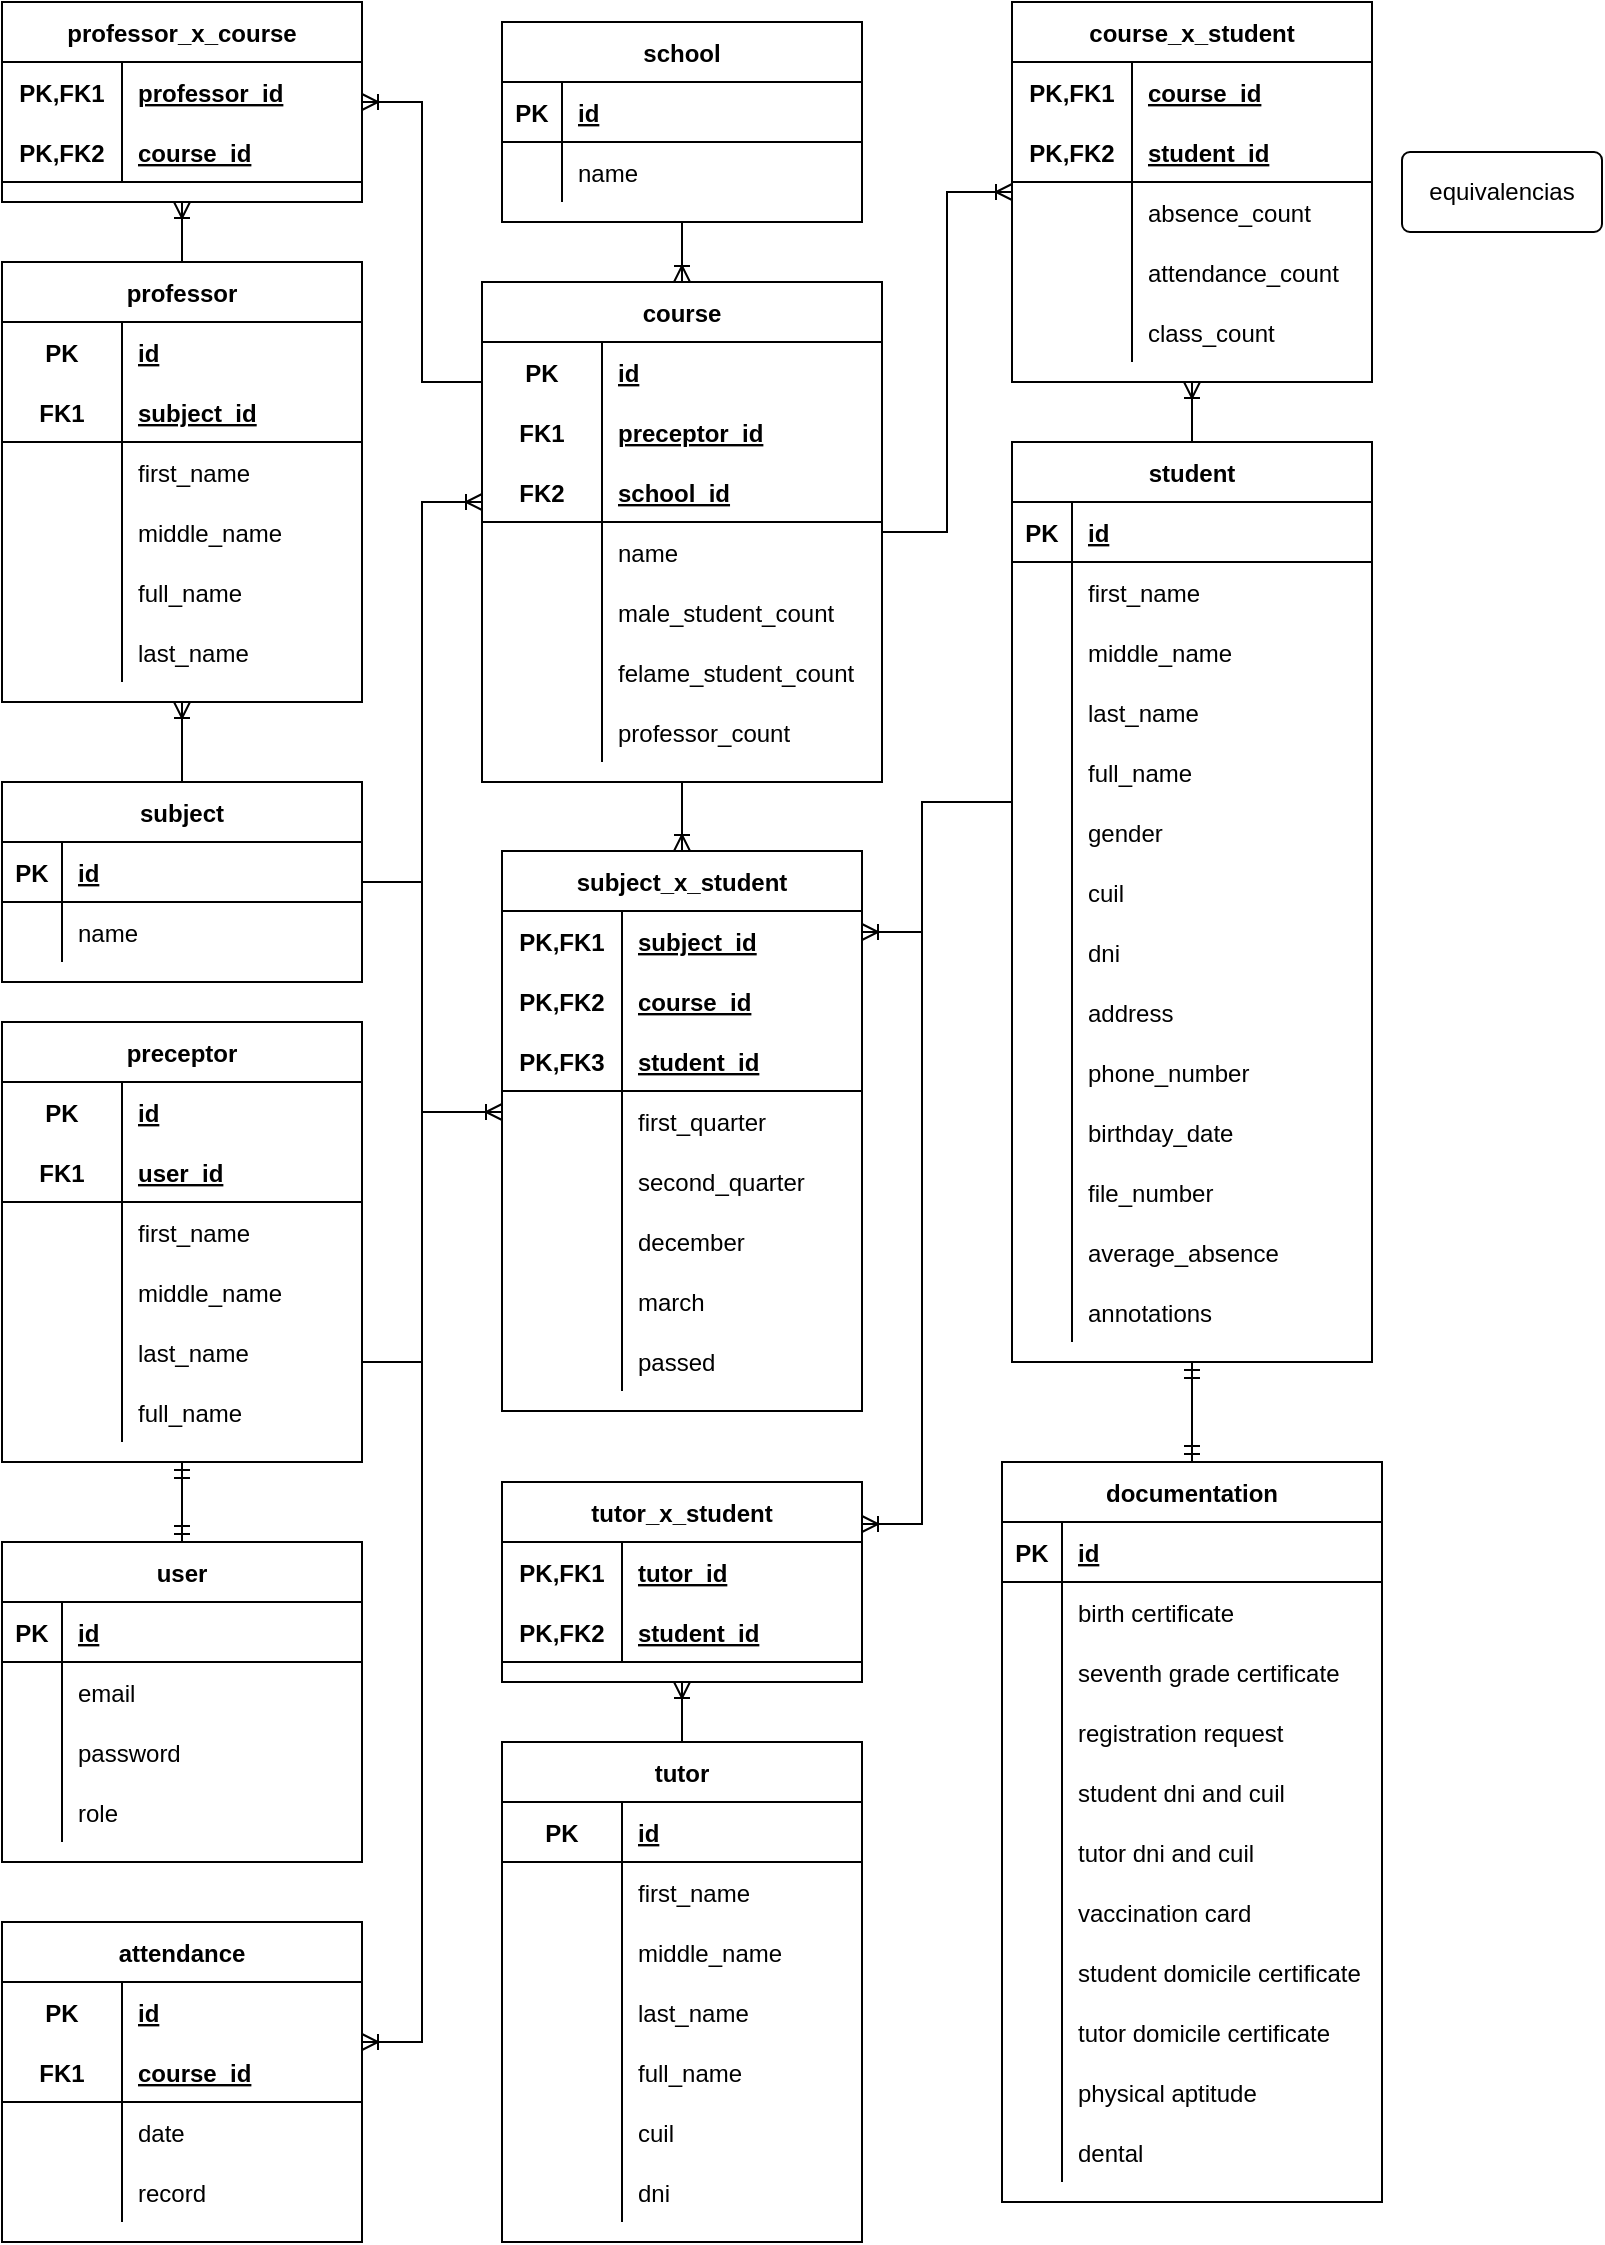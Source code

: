 <mxfile>
    <diagram id="12xIFqIdj7Y4TAZcJAwu" name="DB-tables">
        <mxGraphModel dx="1116" dy="690" grid="1" gridSize="10" guides="1" tooltips="1" connect="1" arrows="1" fold="1" page="1" pageScale="1" pageWidth="827" pageHeight="1169" math="0" shadow="0">
            <root>
                <mxCell id="0"/>
                <mxCell id="1" parent="0"/>
                <mxCell id="Tq4dYMXvDO-NOX8jDeWK-40" value="school" style="shape=table;startSize=30;container=1;collapsible=1;childLayout=tableLayout;fixedRows=1;rowLines=0;fontStyle=1;align=center;resizeLast=1;" parent="1" vertex="1">
                    <mxGeometry x="270" y="30" width="180" height="100" as="geometry">
                        <mxRectangle x="60" y="585" width="80" height="30" as="alternateBounds"/>
                    </mxGeometry>
                </mxCell>
                <mxCell id="Tq4dYMXvDO-NOX8jDeWK-41" value="" style="shape=tableRow;horizontal=0;startSize=0;swimlaneHead=0;swimlaneBody=0;fillColor=none;collapsible=0;dropTarget=0;points=[[0,0.5],[1,0.5]];portConstraint=eastwest;top=0;left=0;right=0;bottom=1;" parent="Tq4dYMXvDO-NOX8jDeWK-40" vertex="1">
                    <mxGeometry y="30" width="180" height="30" as="geometry"/>
                </mxCell>
                <mxCell id="Tq4dYMXvDO-NOX8jDeWK-42" value="PK" style="shape=partialRectangle;connectable=0;fillColor=none;top=0;left=0;bottom=0;right=0;fontStyle=1;overflow=hidden;" parent="Tq4dYMXvDO-NOX8jDeWK-41" vertex="1">
                    <mxGeometry width="30" height="30" as="geometry">
                        <mxRectangle width="30" height="30" as="alternateBounds"/>
                    </mxGeometry>
                </mxCell>
                <mxCell id="Tq4dYMXvDO-NOX8jDeWK-43" value="id" style="shape=partialRectangle;connectable=0;fillColor=none;top=0;left=0;bottom=0;right=0;align=left;spacingLeft=6;fontStyle=5;overflow=hidden;" parent="Tq4dYMXvDO-NOX8jDeWK-41" vertex="1">
                    <mxGeometry x="30" width="150" height="30" as="geometry">
                        <mxRectangle width="150" height="30" as="alternateBounds"/>
                    </mxGeometry>
                </mxCell>
                <mxCell id="Tq4dYMXvDO-NOX8jDeWK-44" value="" style="shape=tableRow;horizontal=0;startSize=0;swimlaneHead=0;swimlaneBody=0;fillColor=none;collapsible=0;dropTarget=0;points=[[0,0.5],[1,0.5]];portConstraint=eastwest;top=0;left=0;right=0;bottom=0;" parent="Tq4dYMXvDO-NOX8jDeWK-40" vertex="1">
                    <mxGeometry y="60" width="180" height="30" as="geometry"/>
                </mxCell>
                <mxCell id="Tq4dYMXvDO-NOX8jDeWK-45" value="" style="shape=partialRectangle;connectable=0;fillColor=none;top=0;left=0;bottom=0;right=0;editable=1;overflow=hidden;" parent="Tq4dYMXvDO-NOX8jDeWK-44" vertex="1">
                    <mxGeometry width="30" height="30" as="geometry">
                        <mxRectangle width="30" height="30" as="alternateBounds"/>
                    </mxGeometry>
                </mxCell>
                <mxCell id="Tq4dYMXvDO-NOX8jDeWK-46" value="name" style="shape=partialRectangle;connectable=0;fillColor=none;top=0;left=0;bottom=0;right=0;align=left;spacingLeft=6;overflow=hidden;" parent="Tq4dYMXvDO-NOX8jDeWK-44" vertex="1">
                    <mxGeometry x="30" width="150" height="30" as="geometry">
                        <mxRectangle width="150" height="30" as="alternateBounds"/>
                    </mxGeometry>
                </mxCell>
                <mxCell id="Tq4dYMXvDO-NOX8jDeWK-56" value="course" style="shape=table;startSize=30;container=1;collapsible=1;childLayout=tableLayout;fixedRows=1;rowLines=0;fontStyle=1;align=center;resizeLast=1;" parent="1" vertex="1">
                    <mxGeometry x="260" y="160" width="200" height="250" as="geometry">
                        <mxRectangle x="290" y="585" width="80" height="30" as="alternateBounds"/>
                    </mxGeometry>
                </mxCell>
                <mxCell id="Tq4dYMXvDO-NOX8jDeWK-57" value="" style="shape=tableRow;horizontal=0;startSize=0;swimlaneHead=0;swimlaneBody=0;fillColor=none;collapsible=0;dropTarget=0;points=[[0,0.5],[1,0.5]];portConstraint=eastwest;top=0;left=0;right=0;bottom=0;" parent="Tq4dYMXvDO-NOX8jDeWK-56" vertex="1">
                    <mxGeometry y="30" width="200" height="30" as="geometry"/>
                </mxCell>
                <mxCell id="Tq4dYMXvDO-NOX8jDeWK-58" value="PK" style="shape=partialRectangle;connectable=0;fillColor=none;top=0;left=0;bottom=0;right=0;fontStyle=1;overflow=hidden;" parent="Tq4dYMXvDO-NOX8jDeWK-57" vertex="1">
                    <mxGeometry width="60" height="30" as="geometry">
                        <mxRectangle width="60" height="30" as="alternateBounds"/>
                    </mxGeometry>
                </mxCell>
                <mxCell id="Tq4dYMXvDO-NOX8jDeWK-59" value="id" style="shape=partialRectangle;connectable=0;fillColor=none;top=0;left=0;bottom=0;right=0;align=left;spacingLeft=6;fontStyle=5;overflow=hidden;" parent="Tq4dYMXvDO-NOX8jDeWK-57" vertex="1">
                    <mxGeometry x="60" width="140" height="30" as="geometry">
                        <mxRectangle width="140" height="30" as="alternateBounds"/>
                    </mxGeometry>
                </mxCell>
                <mxCell id="Tq4dYMXvDO-NOX8jDeWK-79" style="shape=tableRow;horizontal=0;startSize=0;swimlaneHead=0;swimlaneBody=0;fillColor=none;collapsible=0;dropTarget=0;points=[[0,0.5],[1,0.5]];portConstraint=eastwest;top=0;left=0;right=0;bottom=0;" parent="Tq4dYMXvDO-NOX8jDeWK-56" vertex="1">
                    <mxGeometry y="60" width="200" height="30" as="geometry"/>
                </mxCell>
                <mxCell id="Tq4dYMXvDO-NOX8jDeWK-80" value="FK1" style="shape=partialRectangle;connectable=0;fillColor=none;top=0;left=0;bottom=0;right=0;fontStyle=1;overflow=hidden;" parent="Tq4dYMXvDO-NOX8jDeWK-79" vertex="1">
                    <mxGeometry width="60" height="30" as="geometry">
                        <mxRectangle width="60" height="30" as="alternateBounds"/>
                    </mxGeometry>
                </mxCell>
                <mxCell id="Tq4dYMXvDO-NOX8jDeWK-81" value="preceptor_id" style="shape=partialRectangle;connectable=0;fillColor=none;top=0;left=0;bottom=0;right=0;align=left;spacingLeft=6;fontStyle=5;overflow=hidden;" parent="Tq4dYMXvDO-NOX8jDeWK-79" vertex="1">
                    <mxGeometry x="60" width="140" height="30" as="geometry">
                        <mxRectangle width="140" height="30" as="alternateBounds"/>
                    </mxGeometry>
                </mxCell>
                <mxCell id="Tq4dYMXvDO-NOX8jDeWK-60" value="" style="shape=tableRow;horizontal=0;startSize=0;swimlaneHead=0;swimlaneBody=0;fillColor=none;collapsible=0;dropTarget=0;points=[[0,0.5],[1,0.5]];portConstraint=eastwest;top=0;left=0;right=0;bottom=1;" parent="Tq4dYMXvDO-NOX8jDeWK-56" vertex="1">
                    <mxGeometry y="90" width="200" height="30" as="geometry"/>
                </mxCell>
                <mxCell id="Tq4dYMXvDO-NOX8jDeWK-61" value="FK2" style="shape=partialRectangle;connectable=0;fillColor=none;top=0;left=0;bottom=0;right=0;fontStyle=1;overflow=hidden;" parent="Tq4dYMXvDO-NOX8jDeWK-60" vertex="1">
                    <mxGeometry width="60" height="30" as="geometry">
                        <mxRectangle width="60" height="30" as="alternateBounds"/>
                    </mxGeometry>
                </mxCell>
                <mxCell id="Tq4dYMXvDO-NOX8jDeWK-62" value="school_id" style="shape=partialRectangle;connectable=0;fillColor=none;top=0;left=0;bottom=0;right=0;align=left;spacingLeft=6;fontStyle=5;overflow=hidden;" parent="Tq4dYMXvDO-NOX8jDeWK-60" vertex="1">
                    <mxGeometry x="60" width="140" height="30" as="geometry">
                        <mxRectangle width="140" height="30" as="alternateBounds"/>
                    </mxGeometry>
                </mxCell>
                <mxCell id="Tq4dYMXvDO-NOX8jDeWK-63" value="" style="shape=tableRow;horizontal=0;startSize=0;swimlaneHead=0;swimlaneBody=0;fillColor=none;collapsible=0;dropTarget=0;points=[[0,0.5],[1,0.5]];portConstraint=eastwest;top=0;left=0;right=0;bottom=0;" parent="Tq4dYMXvDO-NOX8jDeWK-56" vertex="1">
                    <mxGeometry y="120" width="200" height="30" as="geometry"/>
                </mxCell>
                <mxCell id="Tq4dYMXvDO-NOX8jDeWK-64" value="" style="shape=partialRectangle;connectable=0;fillColor=none;top=0;left=0;bottom=0;right=0;editable=1;overflow=hidden;" parent="Tq4dYMXvDO-NOX8jDeWK-63" vertex="1">
                    <mxGeometry width="60" height="30" as="geometry">
                        <mxRectangle width="60" height="30" as="alternateBounds"/>
                    </mxGeometry>
                </mxCell>
                <mxCell id="Tq4dYMXvDO-NOX8jDeWK-65" value="name" style="shape=partialRectangle;connectable=0;fillColor=none;top=0;left=0;bottom=0;right=0;align=left;spacingLeft=6;overflow=hidden;" parent="Tq4dYMXvDO-NOX8jDeWK-63" vertex="1">
                    <mxGeometry x="60" width="140" height="30" as="geometry">
                        <mxRectangle width="140" height="30" as="alternateBounds"/>
                    </mxGeometry>
                </mxCell>
                <mxCell id="Tq4dYMXvDO-NOX8jDeWK-66" value="" style="shape=tableRow;horizontal=0;startSize=0;swimlaneHead=0;swimlaneBody=0;fillColor=none;collapsible=0;dropTarget=0;points=[[0,0.5],[1,0.5]];portConstraint=eastwest;top=0;left=0;right=0;bottom=0;" parent="Tq4dYMXvDO-NOX8jDeWK-56" vertex="1">
                    <mxGeometry y="150" width="200" height="30" as="geometry"/>
                </mxCell>
                <mxCell id="Tq4dYMXvDO-NOX8jDeWK-67" value="" style="shape=partialRectangle;connectable=0;fillColor=none;top=0;left=0;bottom=0;right=0;editable=1;overflow=hidden;" parent="Tq4dYMXvDO-NOX8jDeWK-66" vertex="1">
                    <mxGeometry width="60" height="30" as="geometry">
                        <mxRectangle width="60" height="30" as="alternateBounds"/>
                    </mxGeometry>
                </mxCell>
                <mxCell id="Tq4dYMXvDO-NOX8jDeWK-68" value="male_student_count" style="shape=partialRectangle;connectable=0;fillColor=none;top=0;left=0;bottom=0;right=0;align=left;spacingLeft=6;overflow=hidden;" parent="Tq4dYMXvDO-NOX8jDeWK-66" vertex="1">
                    <mxGeometry x="60" width="140" height="30" as="geometry">
                        <mxRectangle width="140" height="30" as="alternateBounds"/>
                    </mxGeometry>
                </mxCell>
                <mxCell id="Tq4dYMXvDO-NOX8jDeWK-83" style="shape=tableRow;horizontal=0;startSize=0;swimlaneHead=0;swimlaneBody=0;fillColor=none;collapsible=0;dropTarget=0;points=[[0,0.5],[1,0.5]];portConstraint=eastwest;top=0;left=0;right=0;bottom=0;" parent="Tq4dYMXvDO-NOX8jDeWK-56" vertex="1">
                    <mxGeometry y="180" width="200" height="30" as="geometry"/>
                </mxCell>
                <mxCell id="Tq4dYMXvDO-NOX8jDeWK-84" style="shape=partialRectangle;connectable=0;fillColor=none;top=0;left=0;bottom=0;right=0;editable=1;overflow=hidden;" parent="Tq4dYMXvDO-NOX8jDeWK-83" vertex="1">
                    <mxGeometry width="60" height="30" as="geometry">
                        <mxRectangle width="60" height="30" as="alternateBounds"/>
                    </mxGeometry>
                </mxCell>
                <mxCell id="Tq4dYMXvDO-NOX8jDeWK-85" value="felame_student_count" style="shape=partialRectangle;connectable=0;fillColor=none;top=0;left=0;bottom=0;right=0;align=left;spacingLeft=6;overflow=hidden;" parent="Tq4dYMXvDO-NOX8jDeWK-83" vertex="1">
                    <mxGeometry x="60" width="140" height="30" as="geometry">
                        <mxRectangle width="140" height="30" as="alternateBounds"/>
                    </mxGeometry>
                </mxCell>
                <mxCell id="25" style="shape=tableRow;horizontal=0;startSize=0;swimlaneHead=0;swimlaneBody=0;fillColor=none;collapsible=0;dropTarget=0;points=[[0,0.5],[1,0.5]];portConstraint=eastwest;top=0;left=0;right=0;bottom=0;" vertex="1" parent="Tq4dYMXvDO-NOX8jDeWK-56">
                    <mxGeometry y="210" width="200" height="30" as="geometry"/>
                </mxCell>
                <mxCell id="26" style="shape=partialRectangle;connectable=0;fillColor=none;top=0;left=0;bottom=0;right=0;editable=1;overflow=hidden;" vertex="1" parent="25">
                    <mxGeometry width="60" height="30" as="geometry">
                        <mxRectangle width="60" height="30" as="alternateBounds"/>
                    </mxGeometry>
                </mxCell>
                <mxCell id="27" value="professor_count" style="shape=partialRectangle;connectable=0;fillColor=none;top=0;left=0;bottom=0;right=0;align=left;spacingLeft=6;overflow=hidden;" vertex="1" parent="25">
                    <mxGeometry x="60" width="140" height="30" as="geometry">
                        <mxRectangle width="140" height="30" as="alternateBounds"/>
                    </mxGeometry>
                </mxCell>
                <mxCell id="Tq4dYMXvDO-NOX8jDeWK-82" value="" style="edgeStyle=orthogonalEdgeStyle;fontSize=12;html=1;endArrow=ERoneToMany;rounded=0;" parent="1" source="Tq4dYMXvDO-NOX8jDeWK-40" target="Tq4dYMXvDO-NOX8jDeWK-56" edge="1">
                    <mxGeometry width="100" height="100" relative="1" as="geometry">
                        <mxPoint x="360" y="355" as="sourcePoint"/>
                        <mxPoint x="460" y="255" as="targetPoint"/>
                    </mxGeometry>
                </mxCell>
                <mxCell id="Tq4dYMXvDO-NOX8jDeWK-89" value="course_x_student" style="shape=table;startSize=30;container=1;collapsible=1;childLayout=tableLayout;fixedRows=1;rowLines=0;fontStyle=1;align=center;resizeLast=1;" parent="1" vertex="1">
                    <mxGeometry x="525" y="20" width="180" height="190" as="geometry">
                        <mxRectangle x="544" y="585" width="140" height="30" as="alternateBounds"/>
                    </mxGeometry>
                </mxCell>
                <mxCell id="Tq4dYMXvDO-NOX8jDeWK-90" value="" style="shape=tableRow;horizontal=0;startSize=0;swimlaneHead=0;swimlaneBody=0;fillColor=none;collapsible=0;dropTarget=0;points=[[0,0.5],[1,0.5]];portConstraint=eastwest;top=0;left=0;right=0;bottom=0;" parent="Tq4dYMXvDO-NOX8jDeWK-89" vertex="1">
                    <mxGeometry y="30" width="180" height="30" as="geometry"/>
                </mxCell>
                <mxCell id="Tq4dYMXvDO-NOX8jDeWK-91" value="PK,FK1" style="shape=partialRectangle;connectable=0;fillColor=none;top=0;left=0;bottom=0;right=0;fontStyle=1;overflow=hidden;" parent="Tq4dYMXvDO-NOX8jDeWK-90" vertex="1">
                    <mxGeometry width="60" height="30" as="geometry">
                        <mxRectangle width="60" height="30" as="alternateBounds"/>
                    </mxGeometry>
                </mxCell>
                <mxCell id="Tq4dYMXvDO-NOX8jDeWK-92" value="course_id" style="shape=partialRectangle;connectable=0;fillColor=none;top=0;left=0;bottom=0;right=0;align=left;spacingLeft=6;fontStyle=5;overflow=hidden;" parent="Tq4dYMXvDO-NOX8jDeWK-90" vertex="1">
                    <mxGeometry x="60" width="120" height="30" as="geometry">
                        <mxRectangle width="120" height="30" as="alternateBounds"/>
                    </mxGeometry>
                </mxCell>
                <mxCell id="Tq4dYMXvDO-NOX8jDeWK-93" value="" style="shape=tableRow;horizontal=0;startSize=0;swimlaneHead=0;swimlaneBody=0;fillColor=none;collapsible=0;dropTarget=0;points=[[0,0.5],[1,0.5]];portConstraint=eastwest;top=0;left=0;right=0;bottom=1;" parent="Tq4dYMXvDO-NOX8jDeWK-89" vertex="1">
                    <mxGeometry y="60" width="180" height="30" as="geometry"/>
                </mxCell>
                <mxCell id="Tq4dYMXvDO-NOX8jDeWK-94" value="PK,FK2" style="shape=partialRectangle;connectable=0;fillColor=none;top=0;left=0;bottom=0;right=0;fontStyle=1;overflow=hidden;" parent="Tq4dYMXvDO-NOX8jDeWK-93" vertex="1">
                    <mxGeometry width="60" height="30" as="geometry">
                        <mxRectangle width="60" height="30" as="alternateBounds"/>
                    </mxGeometry>
                </mxCell>
                <mxCell id="Tq4dYMXvDO-NOX8jDeWK-95" value="student_id" style="shape=partialRectangle;connectable=0;fillColor=none;top=0;left=0;bottom=0;right=0;align=left;spacingLeft=6;fontStyle=5;overflow=hidden;" parent="Tq4dYMXvDO-NOX8jDeWK-93" vertex="1">
                    <mxGeometry x="60" width="120" height="30" as="geometry">
                        <mxRectangle width="120" height="30" as="alternateBounds"/>
                    </mxGeometry>
                </mxCell>
                <mxCell id="Tq4dYMXvDO-NOX8jDeWK-96" value="" style="shape=tableRow;horizontal=0;startSize=0;swimlaneHead=0;swimlaneBody=0;fillColor=none;collapsible=0;dropTarget=0;points=[[0,0.5],[1,0.5]];portConstraint=eastwest;top=0;left=0;right=0;bottom=0;" parent="Tq4dYMXvDO-NOX8jDeWK-89" vertex="1">
                    <mxGeometry y="90" width="180" height="30" as="geometry"/>
                </mxCell>
                <mxCell id="Tq4dYMXvDO-NOX8jDeWK-97" value="" style="shape=partialRectangle;connectable=0;fillColor=none;top=0;left=0;bottom=0;right=0;editable=1;overflow=hidden;" parent="Tq4dYMXvDO-NOX8jDeWK-96" vertex="1">
                    <mxGeometry width="60" height="30" as="geometry">
                        <mxRectangle width="60" height="30" as="alternateBounds"/>
                    </mxGeometry>
                </mxCell>
                <mxCell id="Tq4dYMXvDO-NOX8jDeWK-98" value="absence_count" style="shape=partialRectangle;connectable=0;fillColor=none;top=0;left=0;bottom=0;right=0;align=left;spacingLeft=6;overflow=hidden;" parent="Tq4dYMXvDO-NOX8jDeWK-96" vertex="1">
                    <mxGeometry x="60" width="120" height="30" as="geometry">
                        <mxRectangle width="120" height="30" as="alternateBounds"/>
                    </mxGeometry>
                </mxCell>
                <mxCell id="Tq4dYMXvDO-NOX8jDeWK-99" value="" style="shape=tableRow;horizontal=0;startSize=0;swimlaneHead=0;swimlaneBody=0;fillColor=none;collapsible=0;dropTarget=0;points=[[0,0.5],[1,0.5]];portConstraint=eastwest;top=0;left=0;right=0;bottom=0;" parent="Tq4dYMXvDO-NOX8jDeWK-89" vertex="1">
                    <mxGeometry y="120" width="180" height="30" as="geometry"/>
                </mxCell>
                <mxCell id="Tq4dYMXvDO-NOX8jDeWK-100" value="" style="shape=partialRectangle;connectable=0;fillColor=none;top=0;left=0;bottom=0;right=0;editable=1;overflow=hidden;" parent="Tq4dYMXvDO-NOX8jDeWK-99" vertex="1">
                    <mxGeometry width="60" height="30" as="geometry">
                        <mxRectangle width="60" height="30" as="alternateBounds"/>
                    </mxGeometry>
                </mxCell>
                <mxCell id="Tq4dYMXvDO-NOX8jDeWK-101" value="attendance_count" style="shape=partialRectangle;connectable=0;fillColor=none;top=0;left=0;bottom=0;right=0;align=left;spacingLeft=6;overflow=hidden;" parent="Tq4dYMXvDO-NOX8jDeWK-99" vertex="1">
                    <mxGeometry x="60" width="120" height="30" as="geometry">
                        <mxRectangle width="120" height="30" as="alternateBounds"/>
                    </mxGeometry>
                </mxCell>
                <mxCell id="Tq4dYMXvDO-NOX8jDeWK-102" style="shape=tableRow;horizontal=0;startSize=0;swimlaneHead=0;swimlaneBody=0;fillColor=none;collapsible=0;dropTarget=0;points=[[0,0.5],[1,0.5]];portConstraint=eastwest;top=0;left=0;right=0;bottom=0;" parent="Tq4dYMXvDO-NOX8jDeWK-89" vertex="1">
                    <mxGeometry y="150" width="180" height="30" as="geometry"/>
                </mxCell>
                <mxCell id="Tq4dYMXvDO-NOX8jDeWK-103" style="shape=partialRectangle;connectable=0;fillColor=none;top=0;left=0;bottom=0;right=0;editable=1;overflow=hidden;" parent="Tq4dYMXvDO-NOX8jDeWK-102" vertex="1">
                    <mxGeometry width="60" height="30" as="geometry">
                        <mxRectangle width="60" height="30" as="alternateBounds"/>
                    </mxGeometry>
                </mxCell>
                <mxCell id="Tq4dYMXvDO-NOX8jDeWK-104" value="class_count" style="shape=partialRectangle;connectable=0;fillColor=none;top=0;left=0;bottom=0;right=0;align=left;spacingLeft=6;overflow=hidden;" parent="Tq4dYMXvDO-NOX8jDeWK-102" vertex="1">
                    <mxGeometry x="60" width="120" height="30" as="geometry">
                        <mxRectangle width="120" height="30" as="alternateBounds"/>
                    </mxGeometry>
                </mxCell>
                <mxCell id="Tq4dYMXvDO-NOX8jDeWK-105" value="" style="edgeStyle=orthogonalEdgeStyle;fontSize=12;html=1;endArrow=ERoneToMany;rounded=0;" parent="1" source="Tq4dYMXvDO-NOX8jDeWK-56" target="Tq4dYMXvDO-NOX8jDeWK-89" edge="1">
                    <mxGeometry width="100" height="100" relative="1" as="geometry">
                        <mxPoint x="360" y="355" as="sourcePoint"/>
                        <mxPoint x="460" y="255" as="targetPoint"/>
                    </mxGeometry>
                </mxCell>
                <mxCell id="Tq4dYMXvDO-NOX8jDeWK-106" value="student" style="shape=table;startSize=30;container=1;collapsible=1;childLayout=tableLayout;fixedRows=1;rowLines=0;fontStyle=1;align=center;resizeLast=1;" parent="1" vertex="1">
                    <mxGeometry x="525" y="240" width="180" height="460" as="geometry"/>
                </mxCell>
                <mxCell id="Tq4dYMXvDO-NOX8jDeWK-107" value="" style="shape=tableRow;horizontal=0;startSize=0;swimlaneHead=0;swimlaneBody=0;fillColor=none;collapsible=0;dropTarget=0;points=[[0,0.5],[1,0.5]];portConstraint=eastwest;top=0;left=0;right=0;bottom=1;" parent="Tq4dYMXvDO-NOX8jDeWK-106" vertex="1">
                    <mxGeometry y="30" width="180" height="30" as="geometry"/>
                </mxCell>
                <mxCell id="Tq4dYMXvDO-NOX8jDeWK-108" value="PK" style="shape=partialRectangle;connectable=0;fillColor=none;top=0;left=0;bottom=0;right=0;fontStyle=1;overflow=hidden;" parent="Tq4dYMXvDO-NOX8jDeWK-107" vertex="1">
                    <mxGeometry width="30" height="30" as="geometry">
                        <mxRectangle width="30" height="30" as="alternateBounds"/>
                    </mxGeometry>
                </mxCell>
                <mxCell id="Tq4dYMXvDO-NOX8jDeWK-109" value="id" style="shape=partialRectangle;connectable=0;fillColor=none;top=0;left=0;bottom=0;right=0;align=left;spacingLeft=6;fontStyle=5;overflow=hidden;" parent="Tq4dYMXvDO-NOX8jDeWK-107" vertex="1">
                    <mxGeometry x="30" width="150" height="30" as="geometry">
                        <mxRectangle width="150" height="30" as="alternateBounds"/>
                    </mxGeometry>
                </mxCell>
                <mxCell id="Tq4dYMXvDO-NOX8jDeWK-110" value="" style="shape=tableRow;horizontal=0;startSize=0;swimlaneHead=0;swimlaneBody=0;fillColor=none;collapsible=0;dropTarget=0;points=[[0,0.5],[1,0.5]];portConstraint=eastwest;top=0;left=0;right=0;bottom=0;" parent="Tq4dYMXvDO-NOX8jDeWK-106" vertex="1">
                    <mxGeometry y="60" width="180" height="30" as="geometry"/>
                </mxCell>
                <mxCell id="Tq4dYMXvDO-NOX8jDeWK-111" value="" style="shape=partialRectangle;connectable=0;fillColor=none;top=0;left=0;bottom=0;right=0;editable=1;overflow=hidden;" parent="Tq4dYMXvDO-NOX8jDeWK-110" vertex="1">
                    <mxGeometry width="30" height="30" as="geometry">
                        <mxRectangle width="30" height="30" as="alternateBounds"/>
                    </mxGeometry>
                </mxCell>
                <mxCell id="Tq4dYMXvDO-NOX8jDeWK-112" value="first_name" style="shape=partialRectangle;connectable=0;fillColor=none;top=0;left=0;bottom=0;right=0;align=left;spacingLeft=6;overflow=hidden;" parent="Tq4dYMXvDO-NOX8jDeWK-110" vertex="1">
                    <mxGeometry x="30" width="150" height="30" as="geometry">
                        <mxRectangle width="150" height="30" as="alternateBounds"/>
                    </mxGeometry>
                </mxCell>
                <mxCell id="Tq4dYMXvDO-NOX8jDeWK-122" style="shape=tableRow;horizontal=0;startSize=0;swimlaneHead=0;swimlaneBody=0;fillColor=none;collapsible=0;dropTarget=0;points=[[0,0.5],[1,0.5]];portConstraint=eastwest;top=0;left=0;right=0;bottom=0;" parent="Tq4dYMXvDO-NOX8jDeWK-106" vertex="1">
                    <mxGeometry y="90" width="180" height="30" as="geometry"/>
                </mxCell>
                <mxCell id="Tq4dYMXvDO-NOX8jDeWK-123" style="shape=partialRectangle;connectable=0;fillColor=none;top=0;left=0;bottom=0;right=0;editable=1;overflow=hidden;" parent="Tq4dYMXvDO-NOX8jDeWK-122" vertex="1">
                    <mxGeometry width="30" height="30" as="geometry">
                        <mxRectangle width="30" height="30" as="alternateBounds"/>
                    </mxGeometry>
                </mxCell>
                <mxCell id="Tq4dYMXvDO-NOX8jDeWK-124" value="middle_name" style="shape=partialRectangle;connectable=0;fillColor=none;top=0;left=0;bottom=0;right=0;align=left;spacingLeft=6;overflow=hidden;" parent="Tq4dYMXvDO-NOX8jDeWK-122" vertex="1">
                    <mxGeometry x="30" width="150" height="30" as="geometry">
                        <mxRectangle width="150" height="30" as="alternateBounds"/>
                    </mxGeometry>
                </mxCell>
                <mxCell id="Tq4dYMXvDO-NOX8jDeWK-113" value="" style="shape=tableRow;horizontal=0;startSize=0;swimlaneHead=0;swimlaneBody=0;fillColor=none;collapsible=0;dropTarget=0;points=[[0,0.5],[1,0.5]];portConstraint=eastwest;top=0;left=0;right=0;bottom=0;" parent="Tq4dYMXvDO-NOX8jDeWK-106" vertex="1">
                    <mxGeometry y="120" width="180" height="30" as="geometry"/>
                </mxCell>
                <mxCell id="Tq4dYMXvDO-NOX8jDeWK-114" value="" style="shape=partialRectangle;connectable=0;fillColor=none;top=0;left=0;bottom=0;right=0;editable=1;overflow=hidden;" parent="Tq4dYMXvDO-NOX8jDeWK-113" vertex="1">
                    <mxGeometry width="30" height="30" as="geometry">
                        <mxRectangle width="30" height="30" as="alternateBounds"/>
                    </mxGeometry>
                </mxCell>
                <mxCell id="Tq4dYMXvDO-NOX8jDeWK-115" value="last_name" style="shape=partialRectangle;connectable=0;fillColor=none;top=0;left=0;bottom=0;right=0;align=left;spacingLeft=6;overflow=hidden;" parent="Tq4dYMXvDO-NOX8jDeWK-113" vertex="1">
                    <mxGeometry x="30" width="150" height="30" as="geometry">
                        <mxRectangle width="150" height="30" as="alternateBounds"/>
                    </mxGeometry>
                </mxCell>
                <mxCell id="Tq4dYMXvDO-NOX8jDeWK-119" style="shape=tableRow;horizontal=0;startSize=0;swimlaneHead=0;swimlaneBody=0;fillColor=none;collapsible=0;dropTarget=0;points=[[0,0.5],[1,0.5]];portConstraint=eastwest;top=0;left=0;right=0;bottom=0;" parent="Tq4dYMXvDO-NOX8jDeWK-106" vertex="1">
                    <mxGeometry y="150" width="180" height="30" as="geometry"/>
                </mxCell>
                <mxCell id="Tq4dYMXvDO-NOX8jDeWK-120" style="shape=partialRectangle;connectable=0;fillColor=none;top=0;left=0;bottom=0;right=0;editable=1;overflow=hidden;" parent="Tq4dYMXvDO-NOX8jDeWK-119" vertex="1">
                    <mxGeometry width="30" height="30" as="geometry">
                        <mxRectangle width="30" height="30" as="alternateBounds"/>
                    </mxGeometry>
                </mxCell>
                <mxCell id="Tq4dYMXvDO-NOX8jDeWK-121" value="full_name" style="shape=partialRectangle;connectable=0;fillColor=none;top=0;left=0;bottom=0;right=0;align=left;spacingLeft=6;overflow=hidden;" parent="Tq4dYMXvDO-NOX8jDeWK-119" vertex="1">
                    <mxGeometry x="30" width="150" height="30" as="geometry">
                        <mxRectangle width="150" height="30" as="alternateBounds"/>
                    </mxGeometry>
                </mxCell>
                <mxCell id="22" style="shape=tableRow;horizontal=0;startSize=0;swimlaneHead=0;swimlaneBody=0;fillColor=none;collapsible=0;dropTarget=0;points=[[0,0.5],[1,0.5]];portConstraint=eastwest;top=0;left=0;right=0;bottom=0;" vertex="1" parent="Tq4dYMXvDO-NOX8jDeWK-106">
                    <mxGeometry y="180" width="180" height="30" as="geometry"/>
                </mxCell>
                <mxCell id="23" style="shape=partialRectangle;connectable=0;fillColor=none;top=0;left=0;bottom=0;right=0;editable=1;overflow=hidden;" vertex="1" parent="22">
                    <mxGeometry width="30" height="30" as="geometry">
                        <mxRectangle width="30" height="30" as="alternateBounds"/>
                    </mxGeometry>
                </mxCell>
                <mxCell id="24" value="gender" style="shape=partialRectangle;connectable=0;fillColor=none;top=0;left=0;bottom=0;right=0;align=left;spacingLeft=6;overflow=hidden;" vertex="1" parent="22">
                    <mxGeometry x="30" width="150" height="30" as="geometry">
                        <mxRectangle width="150" height="30" as="alternateBounds"/>
                    </mxGeometry>
                </mxCell>
                <mxCell id="Tq4dYMXvDO-NOX8jDeWK-125" style="shape=tableRow;horizontal=0;startSize=0;swimlaneHead=0;swimlaneBody=0;fillColor=none;collapsible=0;dropTarget=0;points=[[0,0.5],[1,0.5]];portConstraint=eastwest;top=0;left=0;right=0;bottom=0;" parent="Tq4dYMXvDO-NOX8jDeWK-106" vertex="1">
                    <mxGeometry y="210" width="180" height="30" as="geometry"/>
                </mxCell>
                <mxCell id="Tq4dYMXvDO-NOX8jDeWK-126" style="shape=partialRectangle;connectable=0;fillColor=none;top=0;left=0;bottom=0;right=0;editable=1;overflow=hidden;" parent="Tq4dYMXvDO-NOX8jDeWK-125" vertex="1">
                    <mxGeometry width="30" height="30" as="geometry">
                        <mxRectangle width="30" height="30" as="alternateBounds"/>
                    </mxGeometry>
                </mxCell>
                <mxCell id="Tq4dYMXvDO-NOX8jDeWK-127" value="cuil" style="shape=partialRectangle;connectable=0;fillColor=none;top=0;left=0;bottom=0;right=0;align=left;spacingLeft=6;overflow=hidden;" parent="Tq4dYMXvDO-NOX8jDeWK-125" vertex="1">
                    <mxGeometry x="30" width="150" height="30" as="geometry">
                        <mxRectangle width="150" height="30" as="alternateBounds"/>
                    </mxGeometry>
                </mxCell>
                <mxCell id="29" style="shape=tableRow;horizontal=0;startSize=0;swimlaneHead=0;swimlaneBody=0;fillColor=none;collapsible=0;dropTarget=0;points=[[0,0.5],[1,0.5]];portConstraint=eastwest;top=0;left=0;right=0;bottom=0;" vertex="1" parent="Tq4dYMXvDO-NOX8jDeWK-106">
                    <mxGeometry y="240" width="180" height="30" as="geometry"/>
                </mxCell>
                <mxCell id="30" style="shape=partialRectangle;connectable=0;fillColor=none;top=0;left=0;bottom=0;right=0;editable=1;overflow=hidden;" vertex="1" parent="29">
                    <mxGeometry width="30" height="30" as="geometry">
                        <mxRectangle width="30" height="30" as="alternateBounds"/>
                    </mxGeometry>
                </mxCell>
                <mxCell id="31" value="dni" style="shape=partialRectangle;connectable=0;fillColor=none;top=0;left=0;bottom=0;right=0;align=left;spacingLeft=6;overflow=hidden;" vertex="1" parent="29">
                    <mxGeometry x="30" width="150" height="30" as="geometry">
                        <mxRectangle width="150" height="30" as="alternateBounds"/>
                    </mxGeometry>
                </mxCell>
                <mxCell id="Tq4dYMXvDO-NOX8jDeWK-137" style="shape=tableRow;horizontal=0;startSize=0;swimlaneHead=0;swimlaneBody=0;fillColor=none;collapsible=0;dropTarget=0;points=[[0,0.5],[1,0.5]];portConstraint=eastwest;top=0;left=0;right=0;bottom=0;" parent="Tq4dYMXvDO-NOX8jDeWK-106" vertex="1">
                    <mxGeometry y="270" width="180" height="30" as="geometry"/>
                </mxCell>
                <mxCell id="Tq4dYMXvDO-NOX8jDeWK-138" style="shape=partialRectangle;connectable=0;fillColor=none;top=0;left=0;bottom=0;right=0;editable=1;overflow=hidden;" parent="Tq4dYMXvDO-NOX8jDeWK-137" vertex="1">
                    <mxGeometry width="30" height="30" as="geometry">
                        <mxRectangle width="30" height="30" as="alternateBounds"/>
                    </mxGeometry>
                </mxCell>
                <mxCell id="Tq4dYMXvDO-NOX8jDeWK-139" value="address" style="shape=partialRectangle;connectable=0;fillColor=none;top=0;left=0;bottom=0;right=0;align=left;spacingLeft=6;overflow=hidden;" parent="Tq4dYMXvDO-NOX8jDeWK-137" vertex="1">
                    <mxGeometry x="30" width="150" height="30" as="geometry">
                        <mxRectangle width="150" height="30" as="alternateBounds"/>
                    </mxGeometry>
                </mxCell>
                <mxCell id="Tq4dYMXvDO-NOX8jDeWK-134" style="shape=tableRow;horizontal=0;startSize=0;swimlaneHead=0;swimlaneBody=0;fillColor=none;collapsible=0;dropTarget=0;points=[[0,0.5],[1,0.5]];portConstraint=eastwest;top=0;left=0;right=0;bottom=0;" parent="Tq4dYMXvDO-NOX8jDeWK-106" vertex="1">
                    <mxGeometry y="300" width="180" height="30" as="geometry"/>
                </mxCell>
                <mxCell id="Tq4dYMXvDO-NOX8jDeWK-135" style="shape=partialRectangle;connectable=0;fillColor=none;top=0;left=0;bottom=0;right=0;editable=1;overflow=hidden;" parent="Tq4dYMXvDO-NOX8jDeWK-134" vertex="1">
                    <mxGeometry width="30" height="30" as="geometry">
                        <mxRectangle width="30" height="30" as="alternateBounds"/>
                    </mxGeometry>
                </mxCell>
                <mxCell id="Tq4dYMXvDO-NOX8jDeWK-136" value="phone_number" style="shape=partialRectangle;connectable=0;fillColor=none;top=0;left=0;bottom=0;right=0;align=left;spacingLeft=6;overflow=hidden;" parent="Tq4dYMXvDO-NOX8jDeWK-134" vertex="1">
                    <mxGeometry x="30" width="150" height="30" as="geometry">
                        <mxRectangle width="150" height="30" as="alternateBounds"/>
                    </mxGeometry>
                </mxCell>
                <mxCell id="Tq4dYMXvDO-NOX8jDeWK-131" style="shape=tableRow;horizontal=0;startSize=0;swimlaneHead=0;swimlaneBody=0;fillColor=none;collapsible=0;dropTarget=0;points=[[0,0.5],[1,0.5]];portConstraint=eastwest;top=0;left=0;right=0;bottom=0;" parent="Tq4dYMXvDO-NOX8jDeWK-106" vertex="1">
                    <mxGeometry y="330" width="180" height="30" as="geometry"/>
                </mxCell>
                <mxCell id="Tq4dYMXvDO-NOX8jDeWK-132" style="shape=partialRectangle;connectable=0;fillColor=none;top=0;left=0;bottom=0;right=0;editable=1;overflow=hidden;" parent="Tq4dYMXvDO-NOX8jDeWK-131" vertex="1">
                    <mxGeometry width="30" height="30" as="geometry">
                        <mxRectangle width="30" height="30" as="alternateBounds"/>
                    </mxGeometry>
                </mxCell>
                <mxCell id="Tq4dYMXvDO-NOX8jDeWK-133" value="birthday_date" style="shape=partialRectangle;connectable=0;fillColor=none;top=0;left=0;bottom=0;right=0;align=left;spacingLeft=6;overflow=hidden;" parent="Tq4dYMXvDO-NOX8jDeWK-131" vertex="1">
                    <mxGeometry x="30" width="150" height="30" as="geometry">
                        <mxRectangle width="150" height="30" as="alternateBounds"/>
                    </mxGeometry>
                </mxCell>
                <mxCell id="Tq4dYMXvDO-NOX8jDeWK-128" style="shape=tableRow;horizontal=0;startSize=0;swimlaneHead=0;swimlaneBody=0;fillColor=none;collapsible=0;dropTarget=0;points=[[0,0.5],[1,0.5]];portConstraint=eastwest;top=0;left=0;right=0;bottom=0;" parent="Tq4dYMXvDO-NOX8jDeWK-106" vertex="1">
                    <mxGeometry y="360" width="180" height="30" as="geometry"/>
                </mxCell>
                <mxCell id="Tq4dYMXvDO-NOX8jDeWK-129" style="shape=partialRectangle;connectable=0;fillColor=none;top=0;left=0;bottom=0;right=0;editable=1;overflow=hidden;" parent="Tq4dYMXvDO-NOX8jDeWK-128" vertex="1">
                    <mxGeometry width="30" height="30" as="geometry">
                        <mxRectangle width="30" height="30" as="alternateBounds"/>
                    </mxGeometry>
                </mxCell>
                <mxCell id="Tq4dYMXvDO-NOX8jDeWK-130" value="file_number" style="shape=partialRectangle;connectable=0;fillColor=none;top=0;left=0;bottom=0;right=0;align=left;spacingLeft=6;overflow=hidden;" parent="Tq4dYMXvDO-NOX8jDeWK-128" vertex="1">
                    <mxGeometry x="30" width="150" height="30" as="geometry">
                        <mxRectangle width="150" height="30" as="alternateBounds"/>
                    </mxGeometry>
                </mxCell>
                <mxCell id="9moked4ilj7mtHoyCXM3-112" style="shape=tableRow;horizontal=0;startSize=0;swimlaneHead=0;swimlaneBody=0;fillColor=none;collapsible=0;dropTarget=0;points=[[0,0.5],[1,0.5]];portConstraint=eastwest;top=0;left=0;right=0;bottom=0;" vertex="1" parent="Tq4dYMXvDO-NOX8jDeWK-106">
                    <mxGeometry y="390" width="180" height="30" as="geometry"/>
                </mxCell>
                <mxCell id="9moked4ilj7mtHoyCXM3-113" style="shape=partialRectangle;connectable=0;fillColor=none;top=0;left=0;bottom=0;right=0;editable=1;overflow=hidden;" vertex="1" parent="9moked4ilj7mtHoyCXM3-112">
                    <mxGeometry width="30" height="30" as="geometry">
                        <mxRectangle width="30" height="30" as="alternateBounds"/>
                    </mxGeometry>
                </mxCell>
                <mxCell id="9moked4ilj7mtHoyCXM3-114" value="average_absence" style="shape=partialRectangle;connectable=0;fillColor=none;top=0;left=0;bottom=0;right=0;align=left;spacingLeft=6;overflow=hidden;" vertex="1" parent="9moked4ilj7mtHoyCXM3-112">
                    <mxGeometry x="30" width="150" height="30" as="geometry">
                        <mxRectangle width="150" height="30" as="alternateBounds"/>
                    </mxGeometry>
                </mxCell>
                <mxCell id="9moked4ilj7mtHoyCXM3-115" style="shape=tableRow;horizontal=0;startSize=0;swimlaneHead=0;swimlaneBody=0;fillColor=none;collapsible=0;dropTarget=0;points=[[0,0.5],[1,0.5]];portConstraint=eastwest;top=0;left=0;right=0;bottom=0;" vertex="1" parent="Tq4dYMXvDO-NOX8jDeWK-106">
                    <mxGeometry y="420" width="180" height="30" as="geometry"/>
                </mxCell>
                <mxCell id="9moked4ilj7mtHoyCXM3-116" style="shape=partialRectangle;connectable=0;fillColor=none;top=0;left=0;bottom=0;right=0;editable=1;overflow=hidden;" vertex="1" parent="9moked4ilj7mtHoyCXM3-115">
                    <mxGeometry width="30" height="30" as="geometry">
                        <mxRectangle width="30" height="30" as="alternateBounds"/>
                    </mxGeometry>
                </mxCell>
                <mxCell id="9moked4ilj7mtHoyCXM3-117" value="annotations" style="shape=partialRectangle;connectable=0;fillColor=none;top=0;left=0;bottom=0;right=0;align=left;spacingLeft=6;overflow=hidden;" vertex="1" parent="9moked4ilj7mtHoyCXM3-115">
                    <mxGeometry x="30" width="150" height="30" as="geometry">
                        <mxRectangle width="150" height="30" as="alternateBounds"/>
                    </mxGeometry>
                </mxCell>
                <mxCell id="Tq4dYMXvDO-NOX8jDeWK-140" value="" style="edgeStyle=orthogonalEdgeStyle;fontSize=12;html=1;endArrow=ERoneToMany;rounded=0;" parent="1" source="Tq4dYMXvDO-NOX8jDeWK-106" target="Tq4dYMXvDO-NOX8jDeWK-89" edge="1">
                    <mxGeometry width="100" height="100" relative="1" as="geometry">
                        <mxPoint x="391" y="535" as="sourcePoint"/>
                        <mxPoint x="491" y="435" as="targetPoint"/>
                    </mxGeometry>
                </mxCell>
                <mxCell id="XI-mqqe0pdUyFJD433OU-1" value="tutor" style="shape=table;startSize=30;container=1;collapsible=1;childLayout=tableLayout;fixedRows=1;rowLines=0;fontStyle=1;align=center;resizeLast=1;" parent="1" vertex="1">
                    <mxGeometry x="270" y="890" width="180" height="250" as="geometry"/>
                </mxCell>
                <mxCell id="XI-mqqe0pdUyFJD433OU-5" value="" style="shape=tableRow;horizontal=0;startSize=0;swimlaneHead=0;swimlaneBody=0;fillColor=none;collapsible=0;dropTarget=0;points=[[0,0.5],[1,0.5]];portConstraint=eastwest;top=0;left=0;right=0;bottom=1;" parent="XI-mqqe0pdUyFJD433OU-1" vertex="1">
                    <mxGeometry y="30" width="180" height="30" as="geometry"/>
                </mxCell>
                <mxCell id="XI-mqqe0pdUyFJD433OU-6" value="PK" style="shape=partialRectangle;connectable=0;fillColor=none;top=0;left=0;bottom=0;right=0;fontStyle=1;overflow=hidden;" parent="XI-mqqe0pdUyFJD433OU-5" vertex="1">
                    <mxGeometry width="60" height="30" as="geometry">
                        <mxRectangle width="60" height="30" as="alternateBounds"/>
                    </mxGeometry>
                </mxCell>
                <mxCell id="XI-mqqe0pdUyFJD433OU-7" value="id" style="shape=partialRectangle;connectable=0;fillColor=none;top=0;left=0;bottom=0;right=0;align=left;spacingLeft=6;fontStyle=5;overflow=hidden;" parent="XI-mqqe0pdUyFJD433OU-5" vertex="1">
                    <mxGeometry x="60" width="120" height="30" as="geometry">
                        <mxRectangle width="120" height="30" as="alternateBounds"/>
                    </mxGeometry>
                </mxCell>
                <mxCell id="XI-mqqe0pdUyFJD433OU-8" value="" style="shape=tableRow;horizontal=0;startSize=0;swimlaneHead=0;swimlaneBody=0;fillColor=none;collapsible=0;dropTarget=0;points=[[0,0.5],[1,0.5]];portConstraint=eastwest;top=0;left=0;right=0;bottom=0;" parent="XI-mqqe0pdUyFJD433OU-1" vertex="1">
                    <mxGeometry y="60" width="180" height="30" as="geometry"/>
                </mxCell>
                <mxCell id="XI-mqqe0pdUyFJD433OU-9" value="" style="shape=partialRectangle;connectable=0;fillColor=none;top=0;left=0;bottom=0;right=0;editable=1;overflow=hidden;" parent="XI-mqqe0pdUyFJD433OU-8" vertex="1">
                    <mxGeometry width="60" height="30" as="geometry">
                        <mxRectangle width="60" height="30" as="alternateBounds"/>
                    </mxGeometry>
                </mxCell>
                <mxCell id="XI-mqqe0pdUyFJD433OU-10" value="first_name" style="shape=partialRectangle;connectable=0;fillColor=none;top=0;left=0;bottom=0;right=0;align=left;spacingLeft=6;overflow=hidden;" parent="XI-mqqe0pdUyFJD433OU-8" vertex="1">
                    <mxGeometry x="60" width="120" height="30" as="geometry">
                        <mxRectangle width="120" height="30" as="alternateBounds"/>
                    </mxGeometry>
                </mxCell>
                <mxCell id="XI-mqqe0pdUyFJD433OU-11" value="" style="shape=tableRow;horizontal=0;startSize=0;swimlaneHead=0;swimlaneBody=0;fillColor=none;collapsible=0;dropTarget=0;points=[[0,0.5],[1,0.5]];portConstraint=eastwest;top=0;left=0;right=0;bottom=0;" parent="XI-mqqe0pdUyFJD433OU-1" vertex="1">
                    <mxGeometry y="90" width="180" height="30" as="geometry"/>
                </mxCell>
                <mxCell id="XI-mqqe0pdUyFJD433OU-12" value="" style="shape=partialRectangle;connectable=0;fillColor=none;top=0;left=0;bottom=0;right=0;editable=1;overflow=hidden;" parent="XI-mqqe0pdUyFJD433OU-11" vertex="1">
                    <mxGeometry width="60" height="30" as="geometry">
                        <mxRectangle width="60" height="30" as="alternateBounds"/>
                    </mxGeometry>
                </mxCell>
                <mxCell id="XI-mqqe0pdUyFJD433OU-13" value="middle_name" style="shape=partialRectangle;connectable=0;fillColor=none;top=0;left=0;bottom=0;right=0;align=left;spacingLeft=6;overflow=hidden;" parent="XI-mqqe0pdUyFJD433OU-11" vertex="1">
                    <mxGeometry x="60" width="120" height="30" as="geometry">
                        <mxRectangle width="120" height="30" as="alternateBounds"/>
                    </mxGeometry>
                </mxCell>
                <mxCell id="XI-mqqe0pdUyFJD433OU-14" style="shape=tableRow;horizontal=0;startSize=0;swimlaneHead=0;swimlaneBody=0;fillColor=none;collapsible=0;dropTarget=0;points=[[0,0.5],[1,0.5]];portConstraint=eastwest;top=0;left=0;right=0;bottom=0;" parent="XI-mqqe0pdUyFJD433OU-1" vertex="1">
                    <mxGeometry y="120" width="180" height="30" as="geometry"/>
                </mxCell>
                <mxCell id="XI-mqqe0pdUyFJD433OU-15" style="shape=partialRectangle;connectable=0;fillColor=none;top=0;left=0;bottom=0;right=0;editable=1;overflow=hidden;" parent="XI-mqqe0pdUyFJD433OU-14" vertex="1">
                    <mxGeometry width="60" height="30" as="geometry">
                        <mxRectangle width="60" height="30" as="alternateBounds"/>
                    </mxGeometry>
                </mxCell>
                <mxCell id="XI-mqqe0pdUyFJD433OU-16" value="last_name" style="shape=partialRectangle;connectable=0;fillColor=none;top=0;left=0;bottom=0;right=0;align=left;spacingLeft=6;overflow=hidden;" parent="XI-mqqe0pdUyFJD433OU-14" vertex="1">
                    <mxGeometry x="60" width="120" height="30" as="geometry">
                        <mxRectangle width="120" height="30" as="alternateBounds"/>
                    </mxGeometry>
                </mxCell>
                <mxCell id="XI-mqqe0pdUyFJD433OU-17" style="shape=tableRow;horizontal=0;startSize=0;swimlaneHead=0;swimlaneBody=0;fillColor=none;collapsible=0;dropTarget=0;points=[[0,0.5],[1,0.5]];portConstraint=eastwest;top=0;left=0;right=0;bottom=0;" parent="XI-mqqe0pdUyFJD433OU-1" vertex="1">
                    <mxGeometry y="150" width="180" height="30" as="geometry"/>
                </mxCell>
                <mxCell id="XI-mqqe0pdUyFJD433OU-18" style="shape=partialRectangle;connectable=0;fillColor=none;top=0;left=0;bottom=0;right=0;editable=1;overflow=hidden;" parent="XI-mqqe0pdUyFJD433OU-17" vertex="1">
                    <mxGeometry width="60" height="30" as="geometry">
                        <mxRectangle width="60" height="30" as="alternateBounds"/>
                    </mxGeometry>
                </mxCell>
                <mxCell id="XI-mqqe0pdUyFJD433OU-19" value="full_name" style="shape=partialRectangle;connectable=0;fillColor=none;top=0;left=0;bottom=0;right=0;align=left;spacingLeft=6;overflow=hidden;" parent="XI-mqqe0pdUyFJD433OU-17" vertex="1">
                    <mxGeometry x="60" width="120" height="30" as="geometry">
                        <mxRectangle width="120" height="30" as="alternateBounds"/>
                    </mxGeometry>
                </mxCell>
                <mxCell id="XI-mqqe0pdUyFJD433OU-20" style="shape=tableRow;horizontal=0;startSize=0;swimlaneHead=0;swimlaneBody=0;fillColor=none;collapsible=0;dropTarget=0;points=[[0,0.5],[1,0.5]];portConstraint=eastwest;top=0;left=0;right=0;bottom=0;" parent="XI-mqqe0pdUyFJD433OU-1" vertex="1">
                    <mxGeometry y="180" width="180" height="30" as="geometry"/>
                </mxCell>
                <mxCell id="XI-mqqe0pdUyFJD433OU-21" style="shape=partialRectangle;connectable=0;fillColor=none;top=0;left=0;bottom=0;right=0;editable=1;overflow=hidden;" parent="XI-mqqe0pdUyFJD433OU-20" vertex="1">
                    <mxGeometry width="60" height="30" as="geometry">
                        <mxRectangle width="60" height="30" as="alternateBounds"/>
                    </mxGeometry>
                </mxCell>
                <mxCell id="XI-mqqe0pdUyFJD433OU-22" value="cuil" style="shape=partialRectangle;connectable=0;fillColor=none;top=0;left=0;bottom=0;right=0;align=left;spacingLeft=6;overflow=hidden;" parent="XI-mqqe0pdUyFJD433OU-20" vertex="1">
                    <mxGeometry x="60" width="120" height="30" as="geometry">
                        <mxRectangle width="120" height="30" as="alternateBounds"/>
                    </mxGeometry>
                </mxCell>
                <mxCell id="32" style="shape=tableRow;horizontal=0;startSize=0;swimlaneHead=0;swimlaneBody=0;fillColor=none;collapsible=0;dropTarget=0;points=[[0,0.5],[1,0.5]];portConstraint=eastwest;top=0;left=0;right=0;bottom=0;" vertex="1" parent="XI-mqqe0pdUyFJD433OU-1">
                    <mxGeometry y="210" width="180" height="30" as="geometry"/>
                </mxCell>
                <mxCell id="33" style="shape=partialRectangle;connectable=0;fillColor=none;top=0;left=0;bottom=0;right=0;editable=1;overflow=hidden;" vertex="1" parent="32">
                    <mxGeometry width="60" height="30" as="geometry">
                        <mxRectangle width="60" height="30" as="alternateBounds"/>
                    </mxGeometry>
                </mxCell>
                <mxCell id="34" value="dni" style="shape=partialRectangle;connectable=0;fillColor=none;top=0;left=0;bottom=0;right=0;align=left;spacingLeft=6;overflow=hidden;" vertex="1" parent="32">
                    <mxGeometry x="60" width="120" height="30" as="geometry">
                        <mxRectangle width="120" height="30" as="alternateBounds"/>
                    </mxGeometry>
                </mxCell>
                <mxCell id="XI-mqqe0pdUyFJD433OU-43" value="subject_x_student" style="shape=table;startSize=30;container=1;collapsible=1;childLayout=tableLayout;fixedRows=1;rowLines=0;fontStyle=1;align=center;resizeLast=1;" parent="1" vertex="1">
                    <mxGeometry x="270" y="444.5" width="180" height="280" as="geometry">
                        <mxRectangle x="544" y="585" width="140" height="30" as="alternateBounds"/>
                    </mxGeometry>
                </mxCell>
                <mxCell id="XI-mqqe0pdUyFJD433OU-44" value="" style="shape=tableRow;horizontal=0;startSize=0;swimlaneHead=0;swimlaneBody=0;fillColor=none;collapsible=0;dropTarget=0;points=[[0,0.5],[1,0.5]];portConstraint=eastwest;top=0;left=0;right=0;bottom=0;" parent="XI-mqqe0pdUyFJD433OU-43" vertex="1">
                    <mxGeometry y="30" width="180" height="30" as="geometry"/>
                </mxCell>
                <mxCell id="XI-mqqe0pdUyFJD433OU-45" value="PK,FK1" style="shape=partialRectangle;connectable=0;fillColor=none;top=0;left=0;bottom=0;right=0;fontStyle=1;overflow=hidden;" parent="XI-mqqe0pdUyFJD433OU-44" vertex="1">
                    <mxGeometry width="60" height="30" as="geometry">
                        <mxRectangle width="60" height="30" as="alternateBounds"/>
                    </mxGeometry>
                </mxCell>
                <mxCell id="XI-mqqe0pdUyFJD433OU-46" value="subject_id" style="shape=partialRectangle;connectable=0;fillColor=none;top=0;left=0;bottom=0;right=0;align=left;spacingLeft=6;fontStyle=5;overflow=hidden;" parent="XI-mqqe0pdUyFJD433OU-44" vertex="1">
                    <mxGeometry x="60" width="120" height="30" as="geometry">
                        <mxRectangle width="120" height="30" as="alternateBounds"/>
                    </mxGeometry>
                </mxCell>
                <mxCell id="44" style="shape=tableRow;horizontal=0;startSize=0;swimlaneHead=0;swimlaneBody=0;fillColor=none;collapsible=0;dropTarget=0;points=[[0,0.5],[1,0.5]];portConstraint=eastwest;top=0;left=0;right=0;bottom=0;" vertex="1" parent="XI-mqqe0pdUyFJD433OU-43">
                    <mxGeometry y="60" width="180" height="30" as="geometry"/>
                </mxCell>
                <mxCell id="45" value="PK,FK2" style="shape=partialRectangle;connectable=0;fillColor=none;top=0;left=0;bottom=0;right=0;fontStyle=1;overflow=hidden;" vertex="1" parent="44">
                    <mxGeometry width="60" height="30" as="geometry">
                        <mxRectangle width="60" height="30" as="alternateBounds"/>
                    </mxGeometry>
                </mxCell>
                <mxCell id="46" value="course_id" style="shape=partialRectangle;connectable=0;fillColor=none;top=0;left=0;bottom=0;right=0;align=left;spacingLeft=6;fontStyle=5;overflow=hidden;" vertex="1" parent="44">
                    <mxGeometry x="60" width="120" height="30" as="geometry">
                        <mxRectangle width="120" height="30" as="alternateBounds"/>
                    </mxGeometry>
                </mxCell>
                <mxCell id="XI-mqqe0pdUyFJD433OU-47" value="" style="shape=tableRow;horizontal=0;startSize=0;swimlaneHead=0;swimlaneBody=0;fillColor=none;collapsible=0;dropTarget=0;points=[[0,0.5],[1,0.5]];portConstraint=eastwest;top=0;left=0;right=0;bottom=1;" parent="XI-mqqe0pdUyFJD433OU-43" vertex="1">
                    <mxGeometry y="90" width="180" height="30" as="geometry"/>
                </mxCell>
                <mxCell id="XI-mqqe0pdUyFJD433OU-48" value="PK,FK3" style="shape=partialRectangle;connectable=0;fillColor=none;top=0;left=0;bottom=0;right=0;fontStyle=1;overflow=hidden;" parent="XI-mqqe0pdUyFJD433OU-47" vertex="1">
                    <mxGeometry width="60" height="30" as="geometry">
                        <mxRectangle width="60" height="30" as="alternateBounds"/>
                    </mxGeometry>
                </mxCell>
                <mxCell id="XI-mqqe0pdUyFJD433OU-49" value="student_id" style="shape=partialRectangle;connectable=0;fillColor=none;top=0;left=0;bottom=0;right=0;align=left;spacingLeft=6;fontStyle=5;overflow=hidden;" parent="XI-mqqe0pdUyFJD433OU-47" vertex="1">
                    <mxGeometry x="60" width="120" height="30" as="geometry">
                        <mxRectangle width="120" height="30" as="alternateBounds"/>
                    </mxGeometry>
                </mxCell>
                <mxCell id="XI-mqqe0pdUyFJD433OU-50" value="" style="shape=tableRow;horizontal=0;startSize=0;swimlaneHead=0;swimlaneBody=0;fillColor=none;collapsible=0;dropTarget=0;points=[[0,0.5],[1,0.5]];portConstraint=eastwest;top=0;left=0;right=0;bottom=0;" parent="XI-mqqe0pdUyFJD433OU-43" vertex="1">
                    <mxGeometry y="120" width="180" height="30" as="geometry"/>
                </mxCell>
                <mxCell id="XI-mqqe0pdUyFJD433OU-51" value="" style="shape=partialRectangle;connectable=0;fillColor=none;top=0;left=0;bottom=0;right=0;editable=1;overflow=hidden;" parent="XI-mqqe0pdUyFJD433OU-50" vertex="1">
                    <mxGeometry width="60" height="30" as="geometry">
                        <mxRectangle width="60" height="30" as="alternateBounds"/>
                    </mxGeometry>
                </mxCell>
                <mxCell id="XI-mqqe0pdUyFJD433OU-52" value="first_quarter" style="shape=partialRectangle;connectable=0;fillColor=none;top=0;left=0;bottom=0;right=0;align=left;spacingLeft=6;overflow=hidden;" parent="XI-mqqe0pdUyFJD433OU-50" vertex="1">
                    <mxGeometry x="60" width="120" height="30" as="geometry">
                        <mxRectangle width="120" height="30" as="alternateBounds"/>
                    </mxGeometry>
                </mxCell>
                <mxCell id="35" style="shape=tableRow;horizontal=0;startSize=0;swimlaneHead=0;swimlaneBody=0;fillColor=none;collapsible=0;dropTarget=0;points=[[0,0.5],[1,0.5]];portConstraint=eastwest;top=0;left=0;right=0;bottom=0;" vertex="1" parent="XI-mqqe0pdUyFJD433OU-43">
                    <mxGeometry y="150" width="180" height="30" as="geometry"/>
                </mxCell>
                <mxCell id="36" style="shape=partialRectangle;connectable=0;fillColor=none;top=0;left=0;bottom=0;right=0;editable=1;overflow=hidden;" vertex="1" parent="35">
                    <mxGeometry width="60" height="30" as="geometry">
                        <mxRectangle width="60" height="30" as="alternateBounds"/>
                    </mxGeometry>
                </mxCell>
                <mxCell id="37" value="second_quarter" style="shape=partialRectangle;connectable=0;fillColor=none;top=0;left=0;bottom=0;right=0;align=left;spacingLeft=6;overflow=hidden;" vertex="1" parent="35">
                    <mxGeometry x="60" width="120" height="30" as="geometry">
                        <mxRectangle width="120" height="30" as="alternateBounds"/>
                    </mxGeometry>
                </mxCell>
                <mxCell id="38" style="shape=tableRow;horizontal=0;startSize=0;swimlaneHead=0;swimlaneBody=0;fillColor=none;collapsible=0;dropTarget=0;points=[[0,0.5],[1,0.5]];portConstraint=eastwest;top=0;left=0;right=0;bottom=0;" vertex="1" parent="XI-mqqe0pdUyFJD433OU-43">
                    <mxGeometry y="180" width="180" height="30" as="geometry"/>
                </mxCell>
                <mxCell id="39" style="shape=partialRectangle;connectable=0;fillColor=none;top=0;left=0;bottom=0;right=0;editable=1;overflow=hidden;" vertex="1" parent="38">
                    <mxGeometry width="60" height="30" as="geometry">
                        <mxRectangle width="60" height="30" as="alternateBounds"/>
                    </mxGeometry>
                </mxCell>
                <mxCell id="40" value="december" style="shape=partialRectangle;connectable=0;fillColor=none;top=0;left=0;bottom=0;right=0;align=left;spacingLeft=6;overflow=hidden;" vertex="1" parent="38">
                    <mxGeometry x="60" width="120" height="30" as="geometry">
                        <mxRectangle width="120" height="30" as="alternateBounds"/>
                    </mxGeometry>
                </mxCell>
                <mxCell id="41" style="shape=tableRow;horizontal=0;startSize=0;swimlaneHead=0;swimlaneBody=0;fillColor=none;collapsible=0;dropTarget=0;points=[[0,0.5],[1,0.5]];portConstraint=eastwest;top=0;left=0;right=0;bottom=0;" vertex="1" parent="XI-mqqe0pdUyFJD433OU-43">
                    <mxGeometry y="210" width="180" height="30" as="geometry"/>
                </mxCell>
                <mxCell id="42" style="shape=partialRectangle;connectable=0;fillColor=none;top=0;left=0;bottom=0;right=0;editable=1;overflow=hidden;" vertex="1" parent="41">
                    <mxGeometry width="60" height="30" as="geometry">
                        <mxRectangle width="60" height="30" as="alternateBounds"/>
                    </mxGeometry>
                </mxCell>
                <mxCell id="43" value="march" style="shape=partialRectangle;connectable=0;fillColor=none;top=0;left=0;bottom=0;right=0;align=left;spacingLeft=6;overflow=hidden;" vertex="1" parent="41">
                    <mxGeometry x="60" width="120" height="30" as="geometry">
                        <mxRectangle width="120" height="30" as="alternateBounds"/>
                    </mxGeometry>
                </mxCell>
                <mxCell id="9moked4ilj7mtHoyCXM3-119" style="shape=tableRow;horizontal=0;startSize=0;swimlaneHead=0;swimlaneBody=0;fillColor=none;collapsible=0;dropTarget=0;points=[[0,0.5],[1,0.5]];portConstraint=eastwest;top=0;left=0;right=0;bottom=0;" vertex="1" parent="XI-mqqe0pdUyFJD433OU-43">
                    <mxGeometry y="240" width="180" height="30" as="geometry"/>
                </mxCell>
                <mxCell id="9moked4ilj7mtHoyCXM3-120" style="shape=partialRectangle;connectable=0;fillColor=none;top=0;left=0;bottom=0;right=0;editable=1;overflow=hidden;" vertex="1" parent="9moked4ilj7mtHoyCXM3-119">
                    <mxGeometry width="60" height="30" as="geometry">
                        <mxRectangle width="60" height="30" as="alternateBounds"/>
                    </mxGeometry>
                </mxCell>
                <mxCell id="9moked4ilj7mtHoyCXM3-121" value="passed" style="shape=partialRectangle;connectable=0;fillColor=none;top=0;left=0;bottom=0;right=0;align=left;spacingLeft=6;overflow=hidden;" vertex="1" parent="9moked4ilj7mtHoyCXM3-119">
                    <mxGeometry x="60" width="120" height="30" as="geometry">
                        <mxRectangle width="120" height="30" as="alternateBounds"/>
                    </mxGeometry>
                </mxCell>
                <mxCell id="XI-mqqe0pdUyFJD433OU-114" value="" style="edgeStyle=orthogonalEdgeStyle;fontSize=12;html=1;endArrow=ERoneToMany;rounded=0;" parent="1" source="Tq4dYMXvDO-NOX8jDeWK-106" target="XI-mqqe0pdUyFJD433OU-43" edge="1">
                    <mxGeometry width="100" height="100" relative="1" as="geometry">
                        <mxPoint x="120" y="580" as="sourcePoint"/>
                        <mxPoint x="220" y="480" as="targetPoint"/>
                        <Array as="points">
                            <mxPoint x="480" y="420"/>
                            <mxPoint x="480" y="485"/>
                        </Array>
                    </mxGeometry>
                </mxCell>
                <mxCell id="XI-mqqe0pdUyFJD433OU-119" value="preceptor" style="shape=table;startSize=30;container=1;collapsible=1;childLayout=tableLayout;fixedRows=1;rowLines=0;fontStyle=1;align=center;resizeLast=1;" parent="1" vertex="1">
                    <mxGeometry x="20" y="530" width="180" height="220" as="geometry"/>
                </mxCell>
                <mxCell id="XI-mqqe0pdUyFJD433OU-120" value="" style="shape=tableRow;horizontal=0;startSize=0;swimlaneHead=0;swimlaneBody=0;fillColor=none;collapsible=0;dropTarget=0;points=[[0,0.5],[1,0.5]];portConstraint=eastwest;top=0;left=0;right=0;bottom=0;" parent="XI-mqqe0pdUyFJD433OU-119" vertex="1">
                    <mxGeometry y="30" width="180" height="30" as="geometry"/>
                </mxCell>
                <mxCell id="XI-mqqe0pdUyFJD433OU-121" value="PK" style="shape=partialRectangle;connectable=0;fillColor=none;top=0;left=0;bottom=0;right=0;fontStyle=1;overflow=hidden;" parent="XI-mqqe0pdUyFJD433OU-120" vertex="1">
                    <mxGeometry width="60" height="30" as="geometry">
                        <mxRectangle width="60" height="30" as="alternateBounds"/>
                    </mxGeometry>
                </mxCell>
                <mxCell id="XI-mqqe0pdUyFJD433OU-122" value="id" style="shape=partialRectangle;connectable=0;fillColor=none;top=0;left=0;bottom=0;right=0;align=left;spacingLeft=6;fontStyle=5;overflow=hidden;" parent="XI-mqqe0pdUyFJD433OU-120" vertex="1">
                    <mxGeometry x="60" width="120" height="30" as="geometry">
                        <mxRectangle width="120" height="30" as="alternateBounds"/>
                    </mxGeometry>
                </mxCell>
                <mxCell id="XI-mqqe0pdUyFJD433OU-123" value="" style="shape=tableRow;horizontal=0;startSize=0;swimlaneHead=0;swimlaneBody=0;fillColor=none;collapsible=0;dropTarget=0;points=[[0,0.5],[1,0.5]];portConstraint=eastwest;top=0;left=0;right=0;bottom=1;" parent="XI-mqqe0pdUyFJD433OU-119" vertex="1">
                    <mxGeometry y="60" width="180" height="30" as="geometry"/>
                </mxCell>
                <mxCell id="XI-mqqe0pdUyFJD433OU-124" value="FK1" style="shape=partialRectangle;connectable=0;fillColor=none;top=0;left=0;bottom=0;right=0;fontStyle=1;overflow=hidden;" parent="XI-mqqe0pdUyFJD433OU-123" vertex="1">
                    <mxGeometry width="60" height="30" as="geometry">
                        <mxRectangle width="60" height="30" as="alternateBounds"/>
                    </mxGeometry>
                </mxCell>
                <mxCell id="XI-mqqe0pdUyFJD433OU-125" value="user_id" style="shape=partialRectangle;connectable=0;fillColor=none;top=0;left=0;bottom=0;right=0;align=left;spacingLeft=6;fontStyle=5;overflow=hidden;" parent="XI-mqqe0pdUyFJD433OU-123" vertex="1">
                    <mxGeometry x="60" width="120" height="30" as="geometry">
                        <mxRectangle width="120" height="30" as="alternateBounds"/>
                    </mxGeometry>
                </mxCell>
                <mxCell id="XI-mqqe0pdUyFJD433OU-126" value="" style="shape=tableRow;horizontal=0;startSize=0;swimlaneHead=0;swimlaneBody=0;fillColor=none;collapsible=0;dropTarget=0;points=[[0,0.5],[1,0.5]];portConstraint=eastwest;top=0;left=0;right=0;bottom=0;" parent="XI-mqqe0pdUyFJD433OU-119" vertex="1">
                    <mxGeometry y="90" width="180" height="30" as="geometry"/>
                </mxCell>
                <mxCell id="XI-mqqe0pdUyFJD433OU-127" value="" style="shape=partialRectangle;connectable=0;fillColor=none;top=0;left=0;bottom=0;right=0;editable=1;overflow=hidden;" parent="XI-mqqe0pdUyFJD433OU-126" vertex="1">
                    <mxGeometry width="60" height="30" as="geometry">
                        <mxRectangle width="60" height="30" as="alternateBounds"/>
                    </mxGeometry>
                </mxCell>
                <mxCell id="XI-mqqe0pdUyFJD433OU-128" value="first_name" style="shape=partialRectangle;connectable=0;fillColor=none;top=0;left=0;bottom=0;right=0;align=left;spacingLeft=6;overflow=hidden;" parent="XI-mqqe0pdUyFJD433OU-126" vertex="1">
                    <mxGeometry x="60" width="120" height="30" as="geometry">
                        <mxRectangle width="120" height="30" as="alternateBounds"/>
                    </mxGeometry>
                </mxCell>
                <mxCell id="XI-mqqe0pdUyFJD433OU-129" value="" style="shape=tableRow;horizontal=0;startSize=0;swimlaneHead=0;swimlaneBody=0;fillColor=none;collapsible=0;dropTarget=0;points=[[0,0.5],[1,0.5]];portConstraint=eastwest;top=0;left=0;right=0;bottom=0;" parent="XI-mqqe0pdUyFJD433OU-119" vertex="1">
                    <mxGeometry y="120" width="180" height="30" as="geometry"/>
                </mxCell>
                <mxCell id="XI-mqqe0pdUyFJD433OU-130" value="" style="shape=partialRectangle;connectable=0;fillColor=none;top=0;left=0;bottom=0;right=0;editable=1;overflow=hidden;" parent="XI-mqqe0pdUyFJD433OU-129" vertex="1">
                    <mxGeometry width="60" height="30" as="geometry">
                        <mxRectangle width="60" height="30" as="alternateBounds"/>
                    </mxGeometry>
                </mxCell>
                <mxCell id="XI-mqqe0pdUyFJD433OU-131" value="middle_name" style="shape=partialRectangle;connectable=0;fillColor=none;top=0;left=0;bottom=0;right=0;align=left;spacingLeft=6;overflow=hidden;" parent="XI-mqqe0pdUyFJD433OU-129" vertex="1">
                    <mxGeometry x="60" width="120" height="30" as="geometry">
                        <mxRectangle width="120" height="30" as="alternateBounds"/>
                    </mxGeometry>
                </mxCell>
                <mxCell id="XI-mqqe0pdUyFJD433OU-132" style="shape=tableRow;horizontal=0;startSize=0;swimlaneHead=0;swimlaneBody=0;fillColor=none;collapsible=0;dropTarget=0;points=[[0,0.5],[1,0.5]];portConstraint=eastwest;top=0;left=0;right=0;bottom=0;" parent="XI-mqqe0pdUyFJD433OU-119" vertex="1">
                    <mxGeometry y="150" width="180" height="30" as="geometry"/>
                </mxCell>
                <mxCell id="XI-mqqe0pdUyFJD433OU-133" style="shape=partialRectangle;connectable=0;fillColor=none;top=0;left=0;bottom=0;right=0;editable=1;overflow=hidden;" parent="XI-mqqe0pdUyFJD433OU-132" vertex="1">
                    <mxGeometry width="60" height="30" as="geometry">
                        <mxRectangle width="60" height="30" as="alternateBounds"/>
                    </mxGeometry>
                </mxCell>
                <mxCell id="XI-mqqe0pdUyFJD433OU-134" value="last_name" style="shape=partialRectangle;connectable=0;fillColor=none;top=0;left=0;bottom=0;right=0;align=left;spacingLeft=6;overflow=hidden;" parent="XI-mqqe0pdUyFJD433OU-132" vertex="1">
                    <mxGeometry x="60" width="120" height="30" as="geometry">
                        <mxRectangle width="120" height="30" as="alternateBounds"/>
                    </mxGeometry>
                </mxCell>
                <mxCell id="XI-mqqe0pdUyFJD433OU-135" style="shape=tableRow;horizontal=0;startSize=0;swimlaneHead=0;swimlaneBody=0;fillColor=none;collapsible=0;dropTarget=0;points=[[0,0.5],[1,0.5]];portConstraint=eastwest;top=0;left=0;right=0;bottom=0;" parent="XI-mqqe0pdUyFJD433OU-119" vertex="1">
                    <mxGeometry y="180" width="180" height="30" as="geometry"/>
                </mxCell>
                <mxCell id="XI-mqqe0pdUyFJD433OU-136" style="shape=partialRectangle;connectable=0;fillColor=none;top=0;left=0;bottom=0;right=0;editable=1;overflow=hidden;" parent="XI-mqqe0pdUyFJD433OU-135" vertex="1">
                    <mxGeometry width="60" height="30" as="geometry">
                        <mxRectangle width="60" height="30" as="alternateBounds"/>
                    </mxGeometry>
                </mxCell>
                <mxCell id="XI-mqqe0pdUyFJD433OU-137" value="full_name" style="shape=partialRectangle;connectable=0;fillColor=none;top=0;left=0;bottom=0;right=0;align=left;spacingLeft=6;overflow=hidden;" parent="XI-mqqe0pdUyFJD433OU-135" vertex="1">
                    <mxGeometry x="60" width="120" height="30" as="geometry">
                        <mxRectangle width="120" height="30" as="alternateBounds"/>
                    </mxGeometry>
                </mxCell>
                <mxCell id="XI-mqqe0pdUyFJD433OU-139" value="" style="edgeStyle=orthogonalEdgeStyle;fontSize=12;html=1;endArrow=ERoneToMany;rounded=0;" parent="1" source="XI-mqqe0pdUyFJD433OU-119" target="Tq4dYMXvDO-NOX8jDeWK-56" edge="1">
                    <mxGeometry width="100" height="100" relative="1" as="geometry">
                        <mxPoint x="140" y="360" as="sourcePoint"/>
                        <mxPoint x="240" y="260" as="targetPoint"/>
                        <Array as="points">
                            <mxPoint x="230" y="700"/>
                            <mxPoint x="230" y="270"/>
                        </Array>
                    </mxGeometry>
                </mxCell>
                <mxCell id="XI-mqqe0pdUyFJD433OU-141" value="tutor_x_student" style="shape=table;startSize=30;container=1;collapsible=1;childLayout=tableLayout;fixedRows=1;rowLines=0;fontStyle=1;align=center;resizeLast=1;" parent="1" vertex="1">
                    <mxGeometry x="270" y="760" width="180" height="100" as="geometry">
                        <mxRectangle x="544" y="585" width="140" height="30" as="alternateBounds"/>
                    </mxGeometry>
                </mxCell>
                <mxCell id="XI-mqqe0pdUyFJD433OU-142" value="" style="shape=tableRow;horizontal=0;startSize=0;swimlaneHead=0;swimlaneBody=0;fillColor=none;collapsible=0;dropTarget=0;points=[[0,0.5],[1,0.5]];portConstraint=eastwest;top=0;left=0;right=0;bottom=0;" parent="XI-mqqe0pdUyFJD433OU-141" vertex="1">
                    <mxGeometry y="30" width="180" height="30" as="geometry"/>
                </mxCell>
                <mxCell id="XI-mqqe0pdUyFJD433OU-143" value="PK,FK1" style="shape=partialRectangle;connectable=0;fillColor=none;top=0;left=0;bottom=0;right=0;fontStyle=1;overflow=hidden;" parent="XI-mqqe0pdUyFJD433OU-142" vertex="1">
                    <mxGeometry width="60" height="30" as="geometry">
                        <mxRectangle width="60" height="30" as="alternateBounds"/>
                    </mxGeometry>
                </mxCell>
                <mxCell id="XI-mqqe0pdUyFJD433OU-144" value="tutor_id" style="shape=partialRectangle;connectable=0;fillColor=none;top=0;left=0;bottom=0;right=0;align=left;spacingLeft=6;fontStyle=5;overflow=hidden;" parent="XI-mqqe0pdUyFJD433OU-142" vertex="1">
                    <mxGeometry x="60" width="120" height="30" as="geometry">
                        <mxRectangle width="120" height="30" as="alternateBounds"/>
                    </mxGeometry>
                </mxCell>
                <mxCell id="XI-mqqe0pdUyFJD433OU-145" value="" style="shape=tableRow;horizontal=0;startSize=0;swimlaneHead=0;swimlaneBody=0;fillColor=none;collapsible=0;dropTarget=0;points=[[0,0.5],[1,0.5]];portConstraint=eastwest;top=0;left=0;right=0;bottom=1;" parent="XI-mqqe0pdUyFJD433OU-141" vertex="1">
                    <mxGeometry y="60" width="180" height="30" as="geometry"/>
                </mxCell>
                <mxCell id="XI-mqqe0pdUyFJD433OU-146" value="PK,FK2" style="shape=partialRectangle;connectable=0;fillColor=none;top=0;left=0;bottom=0;right=0;fontStyle=1;overflow=hidden;" parent="XI-mqqe0pdUyFJD433OU-145" vertex="1">
                    <mxGeometry width="60" height="30" as="geometry">
                        <mxRectangle width="60" height="30" as="alternateBounds"/>
                    </mxGeometry>
                </mxCell>
                <mxCell id="XI-mqqe0pdUyFJD433OU-147" value="student_id" style="shape=partialRectangle;connectable=0;fillColor=none;top=0;left=0;bottom=0;right=0;align=left;spacingLeft=6;fontStyle=5;overflow=hidden;" parent="XI-mqqe0pdUyFJD433OU-145" vertex="1">
                    <mxGeometry x="60" width="120" height="30" as="geometry">
                        <mxRectangle width="120" height="30" as="alternateBounds"/>
                    </mxGeometry>
                </mxCell>
                <mxCell id="XI-mqqe0pdUyFJD433OU-157" value="" style="edgeStyle=orthogonalEdgeStyle;fontSize=12;html=1;endArrow=ERoneToMany;rounded=0;" parent="1" source="XI-mqqe0pdUyFJD433OU-1" target="XI-mqqe0pdUyFJD433OU-141" edge="1">
                    <mxGeometry width="100" height="100" relative="1" as="geometry">
                        <mxPoint x="190" y="970" as="sourcePoint"/>
                        <mxPoint x="290" y="870" as="targetPoint"/>
                    </mxGeometry>
                </mxCell>
                <mxCell id="XI-mqqe0pdUyFJD433OU-158" value="" style="edgeStyle=orthogonalEdgeStyle;fontSize=12;html=1;endArrow=ERoneToMany;rounded=0;" parent="1" source="Tq4dYMXvDO-NOX8jDeWK-106" target="XI-mqqe0pdUyFJD433OU-141" edge="1">
                    <mxGeometry width="100" height="100" relative="1" as="geometry">
                        <mxPoint x="650" y="620" as="sourcePoint"/>
                        <mxPoint x="610" y="755" as="targetPoint"/>
                        <Array as="points">
                            <mxPoint x="480" y="420"/>
                            <mxPoint x="480" y="781"/>
                        </Array>
                    </mxGeometry>
                </mxCell>
                <mxCell id="XI-mqqe0pdUyFJD433OU-159" value="professor_x_course" style="shape=table;startSize=30;container=1;collapsible=1;childLayout=tableLayout;fixedRows=1;rowLines=0;fontStyle=1;align=center;resizeLast=1;" parent="1" vertex="1">
                    <mxGeometry x="20" y="20" width="180" height="100" as="geometry"/>
                </mxCell>
                <mxCell id="XI-mqqe0pdUyFJD433OU-160" value="" style="shape=tableRow;horizontal=0;startSize=0;swimlaneHead=0;swimlaneBody=0;fillColor=none;collapsible=0;dropTarget=0;points=[[0,0.5],[1,0.5]];portConstraint=eastwest;top=0;left=0;right=0;bottom=0;" parent="XI-mqqe0pdUyFJD433OU-159" vertex="1">
                    <mxGeometry y="30" width="180" height="30" as="geometry"/>
                </mxCell>
                <mxCell id="XI-mqqe0pdUyFJD433OU-161" value="PK,FK1" style="shape=partialRectangle;connectable=0;fillColor=none;top=0;left=0;bottom=0;right=0;fontStyle=1;overflow=hidden;" parent="XI-mqqe0pdUyFJD433OU-160" vertex="1">
                    <mxGeometry width="60" height="30" as="geometry">
                        <mxRectangle width="60" height="30" as="alternateBounds"/>
                    </mxGeometry>
                </mxCell>
                <mxCell id="XI-mqqe0pdUyFJD433OU-162" value="professor_id" style="shape=partialRectangle;connectable=0;fillColor=none;top=0;left=0;bottom=0;right=0;align=left;spacingLeft=6;fontStyle=5;overflow=hidden;" parent="XI-mqqe0pdUyFJD433OU-160" vertex="1">
                    <mxGeometry x="60" width="120" height="30" as="geometry">
                        <mxRectangle width="120" height="30" as="alternateBounds"/>
                    </mxGeometry>
                </mxCell>
                <mxCell id="XI-mqqe0pdUyFJD433OU-163" value="" style="shape=tableRow;horizontal=0;startSize=0;swimlaneHead=0;swimlaneBody=0;fillColor=none;collapsible=0;dropTarget=0;points=[[0,0.5],[1,0.5]];portConstraint=eastwest;top=0;left=0;right=0;bottom=1;" parent="XI-mqqe0pdUyFJD433OU-159" vertex="1">
                    <mxGeometry y="60" width="180" height="30" as="geometry"/>
                </mxCell>
                <mxCell id="XI-mqqe0pdUyFJD433OU-164" value="PK,FK2" style="shape=partialRectangle;connectable=0;fillColor=none;top=0;left=0;bottom=0;right=0;fontStyle=1;overflow=hidden;" parent="XI-mqqe0pdUyFJD433OU-163" vertex="1">
                    <mxGeometry width="60" height="30" as="geometry">
                        <mxRectangle width="60" height="30" as="alternateBounds"/>
                    </mxGeometry>
                </mxCell>
                <mxCell id="XI-mqqe0pdUyFJD433OU-165" value="course_id" style="shape=partialRectangle;connectable=0;fillColor=none;top=0;left=0;bottom=0;right=0;align=left;spacingLeft=6;fontStyle=5;overflow=hidden;" parent="XI-mqqe0pdUyFJD433OU-163" vertex="1">
                    <mxGeometry x="60" width="120" height="30" as="geometry">
                        <mxRectangle width="120" height="30" as="alternateBounds"/>
                    </mxGeometry>
                </mxCell>
                <mxCell id="XI-mqqe0pdUyFJD433OU-172" value="" style="edgeStyle=orthogonalEdgeStyle;fontSize=12;html=1;endArrow=ERoneToMany;rounded=0;" parent="1" source="Tq4dYMXvDO-NOX8jDeWK-56" target="XI-mqqe0pdUyFJD433OU-159" edge="1">
                    <mxGeometry width="100" height="100" relative="1" as="geometry">
                        <mxPoint x="160" y="570" as="sourcePoint"/>
                        <mxPoint x="260" y="470" as="targetPoint"/>
                        <Array as="points">
                            <mxPoint x="230" y="210"/>
                            <mxPoint x="230" y="70"/>
                        </Array>
                    </mxGeometry>
                </mxCell>
                <mxCell id="XI-mqqe0pdUyFJD433OU-186" value="" style="edgeStyle=orthogonalEdgeStyle;fontSize=12;html=1;endArrow=ERoneToMany;rounded=0;startArrow=none;" parent="1" source="XI-mqqe0pdUyFJD433OU-214" target="XI-mqqe0pdUyFJD433OU-159" edge="1">
                    <mxGeometry width="100" height="100" relative="1" as="geometry">
                        <mxPoint x="590" y="260" as="sourcePoint"/>
                        <mxPoint x="590" y="220" as="targetPoint"/>
                    </mxGeometry>
                </mxCell>
                <mxCell id="XI-mqqe0pdUyFJD433OU-190" value="subject" style="shape=table;startSize=30;container=1;collapsible=1;childLayout=tableLayout;fixedRows=1;rowLines=0;fontStyle=1;align=center;resizeLast=1;" parent="1" vertex="1">
                    <mxGeometry x="20" y="410" width="180" height="100" as="geometry"/>
                </mxCell>
                <mxCell id="XI-mqqe0pdUyFJD433OU-191" value="" style="shape=tableRow;horizontal=0;startSize=0;swimlaneHead=0;swimlaneBody=0;fillColor=none;collapsible=0;dropTarget=0;points=[[0,0.5],[1,0.5]];portConstraint=eastwest;top=0;left=0;right=0;bottom=1;" parent="XI-mqqe0pdUyFJD433OU-190" vertex="1">
                    <mxGeometry y="30" width="180" height="30" as="geometry"/>
                </mxCell>
                <mxCell id="XI-mqqe0pdUyFJD433OU-192" value="PK" style="shape=partialRectangle;connectable=0;fillColor=none;top=0;left=0;bottom=0;right=0;fontStyle=1;overflow=hidden;" parent="XI-mqqe0pdUyFJD433OU-191" vertex="1">
                    <mxGeometry width="30" height="30" as="geometry">
                        <mxRectangle width="30" height="30" as="alternateBounds"/>
                    </mxGeometry>
                </mxCell>
                <mxCell id="XI-mqqe0pdUyFJD433OU-193" value="id" style="shape=partialRectangle;connectable=0;fillColor=none;top=0;left=0;bottom=0;right=0;align=left;spacingLeft=6;fontStyle=5;overflow=hidden;" parent="XI-mqqe0pdUyFJD433OU-191" vertex="1">
                    <mxGeometry x="30" width="150" height="30" as="geometry">
                        <mxRectangle width="150" height="30" as="alternateBounds"/>
                    </mxGeometry>
                </mxCell>
                <mxCell id="XI-mqqe0pdUyFJD433OU-194" value="" style="shape=tableRow;horizontal=0;startSize=0;swimlaneHead=0;swimlaneBody=0;fillColor=none;collapsible=0;dropTarget=0;points=[[0,0.5],[1,0.5]];portConstraint=eastwest;top=0;left=0;right=0;bottom=0;" parent="XI-mqqe0pdUyFJD433OU-190" vertex="1">
                    <mxGeometry y="60" width="180" height="30" as="geometry"/>
                </mxCell>
                <mxCell id="XI-mqqe0pdUyFJD433OU-195" value="" style="shape=partialRectangle;connectable=0;fillColor=none;top=0;left=0;bottom=0;right=0;editable=1;overflow=hidden;" parent="XI-mqqe0pdUyFJD433OU-194" vertex="1">
                    <mxGeometry width="30" height="30" as="geometry">
                        <mxRectangle width="30" height="30" as="alternateBounds"/>
                    </mxGeometry>
                </mxCell>
                <mxCell id="XI-mqqe0pdUyFJD433OU-196" value="name" style="shape=partialRectangle;connectable=0;fillColor=none;top=0;left=0;bottom=0;right=0;align=left;spacingLeft=6;overflow=hidden;" parent="XI-mqqe0pdUyFJD433OU-194" vertex="1">
                    <mxGeometry x="30" width="150" height="30" as="geometry">
                        <mxRectangle width="150" height="30" as="alternateBounds"/>
                    </mxGeometry>
                </mxCell>
                <mxCell id="XI-mqqe0pdUyFJD433OU-214" value="professor" style="shape=table;startSize=30;container=1;collapsible=1;childLayout=tableLayout;fixedRows=1;rowLines=0;fontStyle=1;align=center;resizeLast=1;" parent="1" vertex="1">
                    <mxGeometry x="20" y="150" width="180" height="220" as="geometry"/>
                </mxCell>
                <mxCell id="XI-mqqe0pdUyFJD433OU-215" value="" style="shape=tableRow;horizontal=0;startSize=0;swimlaneHead=0;swimlaneBody=0;fillColor=none;collapsible=0;dropTarget=0;points=[[0,0.5],[1,0.5]];portConstraint=eastwest;top=0;left=0;right=0;bottom=0;" parent="XI-mqqe0pdUyFJD433OU-214" vertex="1">
                    <mxGeometry y="30" width="180" height="30" as="geometry"/>
                </mxCell>
                <mxCell id="XI-mqqe0pdUyFJD433OU-216" value="PK" style="shape=partialRectangle;connectable=0;fillColor=none;top=0;left=0;bottom=0;right=0;fontStyle=1;overflow=hidden;" parent="XI-mqqe0pdUyFJD433OU-215" vertex="1">
                    <mxGeometry width="60" height="30" as="geometry">
                        <mxRectangle width="60" height="30" as="alternateBounds"/>
                    </mxGeometry>
                </mxCell>
                <mxCell id="XI-mqqe0pdUyFJD433OU-217" value="id" style="shape=partialRectangle;connectable=0;fillColor=none;top=0;left=0;bottom=0;right=0;align=left;spacingLeft=6;fontStyle=5;overflow=hidden;" parent="XI-mqqe0pdUyFJD433OU-215" vertex="1">
                    <mxGeometry x="60" width="120" height="30" as="geometry">
                        <mxRectangle width="120" height="30" as="alternateBounds"/>
                    </mxGeometry>
                </mxCell>
                <mxCell id="XI-mqqe0pdUyFJD433OU-218" value="" style="shape=tableRow;horizontal=0;startSize=0;swimlaneHead=0;swimlaneBody=0;fillColor=none;collapsible=0;dropTarget=0;points=[[0,0.5],[1,0.5]];portConstraint=eastwest;top=0;left=0;right=0;bottom=1;" parent="XI-mqqe0pdUyFJD433OU-214" vertex="1">
                    <mxGeometry y="60" width="180" height="30" as="geometry"/>
                </mxCell>
                <mxCell id="XI-mqqe0pdUyFJD433OU-219" value="FK1" style="shape=partialRectangle;connectable=0;fillColor=none;top=0;left=0;bottom=0;right=0;fontStyle=1;overflow=hidden;" parent="XI-mqqe0pdUyFJD433OU-218" vertex="1">
                    <mxGeometry width="60" height="30" as="geometry">
                        <mxRectangle width="60" height="30" as="alternateBounds"/>
                    </mxGeometry>
                </mxCell>
                <mxCell id="XI-mqqe0pdUyFJD433OU-220" value="subject_id" style="shape=partialRectangle;connectable=0;fillColor=none;top=0;left=0;bottom=0;right=0;align=left;spacingLeft=6;fontStyle=5;overflow=hidden;" parent="XI-mqqe0pdUyFJD433OU-218" vertex="1">
                    <mxGeometry x="60" width="120" height="30" as="geometry">
                        <mxRectangle width="120" height="30" as="alternateBounds"/>
                    </mxGeometry>
                </mxCell>
                <mxCell id="XI-mqqe0pdUyFJD433OU-177" value="" style="shape=tableRow;horizontal=0;startSize=0;swimlaneHead=0;swimlaneBody=0;fillColor=none;collapsible=0;dropTarget=0;points=[[0,0.5],[1,0.5]];portConstraint=eastwest;top=0;left=0;right=0;bottom=0;" parent="XI-mqqe0pdUyFJD433OU-214" vertex="1">
                    <mxGeometry y="90" width="180" height="30" as="geometry"/>
                </mxCell>
                <mxCell id="XI-mqqe0pdUyFJD433OU-178" value="" style="shape=partialRectangle;connectable=0;fillColor=none;top=0;left=0;bottom=0;right=0;editable=1;overflow=hidden;" parent="XI-mqqe0pdUyFJD433OU-177" vertex="1">
                    <mxGeometry width="60" height="30" as="geometry">
                        <mxRectangle width="60" height="30" as="alternateBounds"/>
                    </mxGeometry>
                </mxCell>
                <mxCell id="XI-mqqe0pdUyFJD433OU-179" value="first_name" style="shape=partialRectangle;connectable=0;fillColor=none;top=0;left=0;bottom=0;right=0;align=left;spacingLeft=6;overflow=hidden;" parent="XI-mqqe0pdUyFJD433OU-177" vertex="1">
                    <mxGeometry x="60" width="120" height="30" as="geometry">
                        <mxRectangle width="120" height="30" as="alternateBounds"/>
                    </mxGeometry>
                </mxCell>
                <mxCell id="XI-mqqe0pdUyFJD433OU-180" value="" style="shape=tableRow;horizontal=0;startSize=0;swimlaneHead=0;swimlaneBody=0;fillColor=none;collapsible=0;dropTarget=0;points=[[0,0.5],[1,0.5]];portConstraint=eastwest;top=0;left=0;right=0;bottom=0;" parent="XI-mqqe0pdUyFJD433OU-214" vertex="1">
                    <mxGeometry y="120" width="180" height="30" as="geometry"/>
                </mxCell>
                <mxCell id="XI-mqqe0pdUyFJD433OU-181" value="" style="shape=partialRectangle;connectable=0;fillColor=none;top=0;left=0;bottom=0;right=0;editable=1;overflow=hidden;" parent="XI-mqqe0pdUyFJD433OU-180" vertex="1">
                    <mxGeometry width="60" height="30" as="geometry">
                        <mxRectangle width="60" height="30" as="alternateBounds"/>
                    </mxGeometry>
                </mxCell>
                <mxCell id="XI-mqqe0pdUyFJD433OU-182" value="middle_name" style="shape=partialRectangle;connectable=0;fillColor=none;top=0;left=0;bottom=0;right=0;align=left;spacingLeft=6;overflow=hidden;" parent="XI-mqqe0pdUyFJD433OU-180" vertex="1">
                    <mxGeometry x="60" width="120" height="30" as="geometry">
                        <mxRectangle width="120" height="30" as="alternateBounds"/>
                    </mxGeometry>
                </mxCell>
                <mxCell id="XI-mqqe0pdUyFJD433OU-187" style="shape=tableRow;horizontal=0;startSize=0;swimlaneHead=0;swimlaneBody=0;fillColor=none;collapsible=0;dropTarget=0;points=[[0,0.5],[1,0.5]];portConstraint=eastwest;top=0;left=0;right=0;bottom=0;" parent="XI-mqqe0pdUyFJD433OU-214" vertex="1">
                    <mxGeometry y="150" width="180" height="30" as="geometry"/>
                </mxCell>
                <mxCell id="XI-mqqe0pdUyFJD433OU-188" style="shape=partialRectangle;connectable=0;fillColor=none;top=0;left=0;bottom=0;right=0;editable=1;overflow=hidden;" parent="XI-mqqe0pdUyFJD433OU-187" vertex="1">
                    <mxGeometry width="60" height="30" as="geometry">
                        <mxRectangle width="60" height="30" as="alternateBounds"/>
                    </mxGeometry>
                </mxCell>
                <mxCell id="XI-mqqe0pdUyFJD433OU-189" value="full_name" style="shape=partialRectangle;connectable=0;fillColor=none;top=0;left=0;bottom=0;right=0;align=left;spacingLeft=6;overflow=hidden;" parent="XI-mqqe0pdUyFJD433OU-187" vertex="1">
                    <mxGeometry x="60" width="120" height="30" as="geometry">
                        <mxRectangle width="120" height="30" as="alternateBounds"/>
                    </mxGeometry>
                </mxCell>
                <mxCell id="XI-mqqe0pdUyFJD433OU-183" value="" style="shape=tableRow;horizontal=0;startSize=0;swimlaneHead=0;swimlaneBody=0;fillColor=none;collapsible=0;dropTarget=0;points=[[0,0.5],[1,0.5]];portConstraint=eastwest;top=0;left=0;right=0;bottom=0;" parent="XI-mqqe0pdUyFJD433OU-214" vertex="1">
                    <mxGeometry y="180" width="180" height="30" as="geometry"/>
                </mxCell>
                <mxCell id="XI-mqqe0pdUyFJD433OU-184" value="" style="shape=partialRectangle;connectable=0;fillColor=none;top=0;left=0;bottom=0;right=0;editable=1;overflow=hidden;" parent="XI-mqqe0pdUyFJD433OU-183" vertex="1">
                    <mxGeometry width="60" height="30" as="geometry">
                        <mxRectangle width="60" height="30" as="alternateBounds"/>
                    </mxGeometry>
                </mxCell>
                <mxCell id="XI-mqqe0pdUyFJD433OU-185" value="last_name" style="shape=partialRectangle;connectable=0;fillColor=none;top=0;left=0;bottom=0;right=0;align=left;spacingLeft=6;overflow=hidden;" parent="XI-mqqe0pdUyFJD433OU-183" vertex="1">
                    <mxGeometry x="60" width="120" height="30" as="geometry">
                        <mxRectangle width="120" height="30" as="alternateBounds"/>
                    </mxGeometry>
                </mxCell>
                <mxCell id="XI-mqqe0pdUyFJD433OU-226" value="" style="edgeStyle=orthogonalEdgeStyle;fontSize=12;html=1;endArrow=ERoneToMany;rounded=0;" parent="1" source="XI-mqqe0pdUyFJD433OU-190" target="XI-mqqe0pdUyFJD433OU-214" edge="1">
                    <mxGeometry width="100" height="100" relative="1" as="geometry">
                        <mxPoint x="126" y="760" as="sourcePoint"/>
                        <mxPoint x="226" y="660" as="targetPoint"/>
                    </mxGeometry>
                </mxCell>
                <mxCell id="XI-mqqe0pdUyFJD433OU-227" value="" style="edgeStyle=orthogonalEdgeStyle;fontSize=12;html=1;endArrow=ERoneToMany;rounded=0;" parent="1" source="XI-mqqe0pdUyFJD433OU-190" target="XI-mqqe0pdUyFJD433OU-43" edge="1">
                    <mxGeometry width="100" height="100" relative="1" as="geometry">
                        <mxPoint x="106" y="780" as="sourcePoint"/>
                        <mxPoint x="206" y="680" as="targetPoint"/>
                        <Array as="points">
                            <mxPoint x="230" y="460"/>
                            <mxPoint x="230" y="575"/>
                        </Array>
                    </mxGeometry>
                </mxCell>
                <mxCell id="XI-mqqe0pdUyFJD433OU-232" value="user" style="shape=table;startSize=30;container=1;collapsible=1;childLayout=tableLayout;fixedRows=1;rowLines=0;fontStyle=1;align=center;resizeLast=1;" parent="1" vertex="1">
                    <mxGeometry x="20" y="790" width="180" height="160" as="geometry"/>
                </mxCell>
                <mxCell id="XI-mqqe0pdUyFJD433OU-233" value="" style="shape=tableRow;horizontal=0;startSize=0;swimlaneHead=0;swimlaneBody=0;fillColor=none;collapsible=0;dropTarget=0;points=[[0,0.5],[1,0.5]];portConstraint=eastwest;top=0;left=0;right=0;bottom=1;" parent="XI-mqqe0pdUyFJD433OU-232" vertex="1">
                    <mxGeometry y="30" width="180" height="30" as="geometry"/>
                </mxCell>
                <mxCell id="XI-mqqe0pdUyFJD433OU-234" value="PK" style="shape=partialRectangle;connectable=0;fillColor=none;top=0;left=0;bottom=0;right=0;fontStyle=1;overflow=hidden;" parent="XI-mqqe0pdUyFJD433OU-233" vertex="1">
                    <mxGeometry width="30" height="30" as="geometry">
                        <mxRectangle width="30" height="30" as="alternateBounds"/>
                    </mxGeometry>
                </mxCell>
                <mxCell id="XI-mqqe0pdUyFJD433OU-235" value="id" style="shape=partialRectangle;connectable=0;fillColor=none;top=0;left=0;bottom=0;right=0;align=left;spacingLeft=6;fontStyle=5;overflow=hidden;" parent="XI-mqqe0pdUyFJD433OU-233" vertex="1">
                    <mxGeometry x="30" width="150" height="30" as="geometry">
                        <mxRectangle width="150" height="30" as="alternateBounds"/>
                    </mxGeometry>
                </mxCell>
                <mxCell id="XI-mqqe0pdUyFJD433OU-236" value="" style="shape=tableRow;horizontal=0;startSize=0;swimlaneHead=0;swimlaneBody=0;fillColor=none;collapsible=0;dropTarget=0;points=[[0,0.5],[1,0.5]];portConstraint=eastwest;top=0;left=0;right=0;bottom=0;" parent="XI-mqqe0pdUyFJD433OU-232" vertex="1">
                    <mxGeometry y="60" width="180" height="30" as="geometry"/>
                </mxCell>
                <mxCell id="XI-mqqe0pdUyFJD433OU-237" value="" style="shape=partialRectangle;connectable=0;fillColor=none;top=0;left=0;bottom=0;right=0;editable=1;overflow=hidden;" parent="XI-mqqe0pdUyFJD433OU-236" vertex="1">
                    <mxGeometry width="30" height="30" as="geometry">
                        <mxRectangle width="30" height="30" as="alternateBounds"/>
                    </mxGeometry>
                </mxCell>
                <mxCell id="XI-mqqe0pdUyFJD433OU-238" value="email" style="shape=partialRectangle;connectable=0;fillColor=none;top=0;left=0;bottom=0;right=0;align=left;spacingLeft=6;overflow=hidden;" parent="XI-mqqe0pdUyFJD433OU-236" vertex="1">
                    <mxGeometry x="30" width="150" height="30" as="geometry">
                        <mxRectangle width="150" height="30" as="alternateBounds"/>
                    </mxGeometry>
                </mxCell>
                <mxCell id="XI-mqqe0pdUyFJD433OU-239" value="" style="shape=tableRow;horizontal=0;startSize=0;swimlaneHead=0;swimlaneBody=0;fillColor=none;collapsible=0;dropTarget=0;points=[[0,0.5],[1,0.5]];portConstraint=eastwest;top=0;left=0;right=0;bottom=0;" parent="XI-mqqe0pdUyFJD433OU-232" vertex="1">
                    <mxGeometry y="90" width="180" height="30" as="geometry"/>
                </mxCell>
                <mxCell id="XI-mqqe0pdUyFJD433OU-240" value="" style="shape=partialRectangle;connectable=0;fillColor=none;top=0;left=0;bottom=0;right=0;editable=1;overflow=hidden;" parent="XI-mqqe0pdUyFJD433OU-239" vertex="1">
                    <mxGeometry width="30" height="30" as="geometry">
                        <mxRectangle width="30" height="30" as="alternateBounds"/>
                    </mxGeometry>
                </mxCell>
                <mxCell id="XI-mqqe0pdUyFJD433OU-241" value="password" style="shape=partialRectangle;connectable=0;fillColor=none;top=0;left=0;bottom=0;right=0;align=left;spacingLeft=6;overflow=hidden;" parent="XI-mqqe0pdUyFJD433OU-239" vertex="1">
                    <mxGeometry x="30" width="150" height="30" as="geometry">
                        <mxRectangle width="150" height="30" as="alternateBounds"/>
                    </mxGeometry>
                </mxCell>
                <mxCell id="2" style="shape=tableRow;horizontal=0;startSize=0;swimlaneHead=0;swimlaneBody=0;fillColor=none;collapsible=0;dropTarget=0;points=[[0,0.5],[1,0.5]];portConstraint=eastwest;top=0;left=0;right=0;bottom=0;" parent="XI-mqqe0pdUyFJD433OU-232" vertex="1">
                    <mxGeometry y="120" width="180" height="30" as="geometry"/>
                </mxCell>
                <mxCell id="3" style="shape=partialRectangle;connectable=0;fillColor=none;top=0;left=0;bottom=0;right=0;editable=1;overflow=hidden;" parent="2" vertex="1">
                    <mxGeometry width="30" height="30" as="geometry">
                        <mxRectangle width="30" height="30" as="alternateBounds"/>
                    </mxGeometry>
                </mxCell>
                <mxCell id="4" value="role" style="shape=partialRectangle;connectable=0;fillColor=none;top=0;left=0;bottom=0;right=0;align=left;spacingLeft=6;overflow=hidden;" parent="2" vertex="1">
                    <mxGeometry x="30" width="150" height="30" as="geometry">
                        <mxRectangle width="150" height="30" as="alternateBounds"/>
                    </mxGeometry>
                </mxCell>
                <mxCell id="5" value="attendance" style="shape=table;startSize=30;container=1;collapsible=1;childLayout=tableLayout;fixedRows=1;rowLines=0;fontStyle=1;align=center;resizeLast=1;" parent="1" vertex="1">
                    <mxGeometry x="20" y="980" width="180" height="160" as="geometry"/>
                </mxCell>
                <mxCell id="6" value="" style="shape=partialRectangle;collapsible=0;dropTarget=0;pointerEvents=0;fillColor=none;top=0;left=0;bottom=0;right=0;points=[[0,0.5],[1,0.5]];portConstraint=eastwest;" parent="5" vertex="1">
                    <mxGeometry y="30" width="180" height="30" as="geometry"/>
                </mxCell>
                <mxCell id="7" value="PK" style="shape=partialRectangle;connectable=0;fillColor=none;top=0;left=0;bottom=0;right=0;fontStyle=1;overflow=hidden;" parent="6" vertex="1">
                    <mxGeometry width="60" height="30" as="geometry">
                        <mxRectangle width="60" height="30" as="alternateBounds"/>
                    </mxGeometry>
                </mxCell>
                <mxCell id="8" value="id" style="shape=partialRectangle;connectable=0;fillColor=none;top=0;left=0;bottom=0;right=0;align=left;spacingLeft=6;fontStyle=5;overflow=hidden;" parent="6" vertex="1">
                    <mxGeometry x="60" width="120" height="30" as="geometry">
                        <mxRectangle width="120" height="30" as="alternateBounds"/>
                    </mxGeometry>
                </mxCell>
                <mxCell id="9" value="" style="shape=partialRectangle;collapsible=0;dropTarget=0;pointerEvents=0;fillColor=none;top=0;left=0;bottom=1;right=0;points=[[0,0.5],[1,0.5]];portConstraint=eastwest;" parent="5" vertex="1">
                    <mxGeometry y="60" width="180" height="30" as="geometry"/>
                </mxCell>
                <mxCell id="10" value="FK1" style="shape=partialRectangle;connectable=0;fillColor=none;top=0;left=0;bottom=0;right=0;fontStyle=1;overflow=hidden;" parent="9" vertex="1">
                    <mxGeometry width="60" height="30" as="geometry">
                        <mxRectangle width="60" height="30" as="alternateBounds"/>
                    </mxGeometry>
                </mxCell>
                <mxCell id="11" value="course_id" style="shape=partialRectangle;connectable=0;fillColor=none;top=0;left=0;bottom=0;right=0;align=left;spacingLeft=6;fontStyle=5;overflow=hidden;" parent="9" vertex="1">
                    <mxGeometry x="60" width="120" height="30" as="geometry">
                        <mxRectangle width="120" height="30" as="alternateBounds"/>
                    </mxGeometry>
                </mxCell>
                <mxCell id="12" value="" style="shape=partialRectangle;collapsible=0;dropTarget=0;pointerEvents=0;fillColor=none;top=0;left=0;bottom=0;right=0;points=[[0,0.5],[1,0.5]];portConstraint=eastwest;" parent="5" vertex="1">
                    <mxGeometry y="90" width="180" height="30" as="geometry"/>
                </mxCell>
                <mxCell id="13" value="" style="shape=partialRectangle;connectable=0;fillColor=none;top=0;left=0;bottom=0;right=0;editable=1;overflow=hidden;" parent="12" vertex="1">
                    <mxGeometry width="60" height="30" as="geometry">
                        <mxRectangle width="60" height="30" as="alternateBounds"/>
                    </mxGeometry>
                </mxCell>
                <mxCell id="14" value="date" style="shape=partialRectangle;connectable=0;fillColor=none;top=0;left=0;bottom=0;right=0;align=left;spacingLeft=6;overflow=hidden;" parent="12" vertex="1">
                    <mxGeometry x="60" width="120" height="30" as="geometry">
                        <mxRectangle width="120" height="30" as="alternateBounds"/>
                    </mxGeometry>
                </mxCell>
                <mxCell id="15" value="" style="shape=partialRectangle;collapsible=0;dropTarget=0;pointerEvents=0;fillColor=none;top=0;left=0;bottom=0;right=0;points=[[0,0.5],[1,0.5]];portConstraint=eastwest;" parent="5" vertex="1">
                    <mxGeometry y="120" width="180" height="30" as="geometry"/>
                </mxCell>
                <mxCell id="16" value="" style="shape=partialRectangle;connectable=0;fillColor=none;top=0;left=0;bottom=0;right=0;editable=1;overflow=hidden;" parent="15" vertex="1">
                    <mxGeometry width="60" height="30" as="geometry">
                        <mxRectangle width="60" height="30" as="alternateBounds"/>
                    </mxGeometry>
                </mxCell>
                <mxCell id="17" value="record" style="shape=partialRectangle;connectable=0;fillColor=none;top=0;left=0;bottom=0;right=0;align=left;spacingLeft=6;overflow=hidden;" parent="15" vertex="1">
                    <mxGeometry x="60" width="120" height="30" as="geometry">
                        <mxRectangle width="120" height="30" as="alternateBounds"/>
                    </mxGeometry>
                </mxCell>
                <mxCell id="20" value="" style="edgeStyle=orthogonalEdgeStyle;fontSize=12;html=1;endArrow=ERoneToMany;rounded=0;" parent="1" source="Tq4dYMXvDO-NOX8jDeWK-56" target="5" edge="1">
                    <mxGeometry width="100" height="100" relative="1" as="geometry">
                        <mxPoint x="166" y="921" as="sourcePoint"/>
                        <mxPoint x="266" y="821" as="targetPoint"/>
                        <Array as="points">
                            <mxPoint x="230" y="270"/>
                            <mxPoint x="230" y="1040"/>
                        </Array>
                    </mxGeometry>
                </mxCell>
                <mxCell id="21" value="" style="edgeStyle=orthogonalEdgeStyle;fontSize=12;html=1;endArrow=ERmandOne;startArrow=ERmandOne;rounded=0;" parent="1" source="XI-mqqe0pdUyFJD433OU-119" target="XI-mqqe0pdUyFJD433OU-232" edge="1">
                    <mxGeometry width="100" height="100" relative="1" as="geometry">
                        <mxPoint x="196" y="741" as="sourcePoint"/>
                        <mxPoint x="296" y="641" as="targetPoint"/>
                        <Array as="points">
                            <mxPoint x="110" y="750"/>
                            <mxPoint x="110" y="750"/>
                        </Array>
                    </mxGeometry>
                </mxCell>
                <mxCell id="47" value="" style="edgeStyle=orthogonalEdgeStyle;fontSize=12;html=1;endArrow=ERoneToMany;" edge="1" parent="1" source="Tq4dYMXvDO-NOX8jDeWK-56" target="XI-mqqe0pdUyFJD433OU-43">
                    <mxGeometry width="100" height="100" relative="1" as="geometry">
                        <mxPoint x="306" y="520" as="sourcePoint"/>
                        <mxPoint x="406" y="420" as="targetPoint"/>
                    </mxGeometry>
                </mxCell>
                <mxCell id="9moked4ilj7mtHoyCXM3-75" value="documentation" style="shape=table;startSize=30;container=1;collapsible=1;childLayout=tableLayout;fixedRows=1;rowLines=0;fontStyle=1;align=center;resizeLast=1;" vertex="1" parent="1">
                    <mxGeometry x="520" y="750" width="190.0" height="370" as="geometry"/>
                </mxCell>
                <mxCell id="9moked4ilj7mtHoyCXM3-76" value="" style="shape=partialRectangle;collapsible=0;dropTarget=0;pointerEvents=0;fillColor=none;top=0;left=0;bottom=1;right=0;points=[[0,0.5],[1,0.5]];portConstraint=eastwest;" vertex="1" parent="9moked4ilj7mtHoyCXM3-75">
                    <mxGeometry y="30" width="190.0" height="30" as="geometry"/>
                </mxCell>
                <mxCell id="9moked4ilj7mtHoyCXM3-77" value="PK" style="shape=partialRectangle;connectable=0;fillColor=none;top=0;left=0;bottom=0;right=0;fontStyle=1;overflow=hidden;" vertex="1" parent="9moked4ilj7mtHoyCXM3-76">
                    <mxGeometry width="30" height="30" as="geometry">
                        <mxRectangle width="30" height="30" as="alternateBounds"/>
                    </mxGeometry>
                </mxCell>
                <mxCell id="9moked4ilj7mtHoyCXM3-78" value="id" style="shape=partialRectangle;connectable=0;fillColor=none;top=0;left=0;bottom=0;right=0;align=left;spacingLeft=6;fontStyle=5;overflow=hidden;" vertex="1" parent="9moked4ilj7mtHoyCXM3-76">
                    <mxGeometry x="30" width="160.0" height="30" as="geometry">
                        <mxRectangle width="160.0" height="30" as="alternateBounds"/>
                    </mxGeometry>
                </mxCell>
                <mxCell id="9moked4ilj7mtHoyCXM3-79" value="" style="shape=partialRectangle;collapsible=0;dropTarget=0;pointerEvents=0;fillColor=none;top=0;left=0;bottom=0;right=0;points=[[0,0.5],[1,0.5]];portConstraint=eastwest;" vertex="1" parent="9moked4ilj7mtHoyCXM3-75">
                    <mxGeometry y="60" width="190.0" height="30" as="geometry"/>
                </mxCell>
                <mxCell id="9moked4ilj7mtHoyCXM3-80" value="" style="shape=partialRectangle;connectable=0;fillColor=none;top=0;left=0;bottom=0;right=0;editable=1;overflow=hidden;" vertex="1" parent="9moked4ilj7mtHoyCXM3-79">
                    <mxGeometry width="30" height="30" as="geometry">
                        <mxRectangle width="30" height="30" as="alternateBounds"/>
                    </mxGeometry>
                </mxCell>
                <mxCell id="9moked4ilj7mtHoyCXM3-81" value="birth certificate" style="shape=partialRectangle;connectable=0;fillColor=none;top=0;left=0;bottom=0;right=0;align=left;spacingLeft=6;overflow=hidden;" vertex="1" parent="9moked4ilj7mtHoyCXM3-79">
                    <mxGeometry x="30" width="160.0" height="30" as="geometry">
                        <mxRectangle width="160.0" height="30" as="alternateBounds"/>
                    </mxGeometry>
                </mxCell>
                <mxCell id="9moked4ilj7mtHoyCXM3-82" value="" style="shape=partialRectangle;collapsible=0;dropTarget=0;pointerEvents=0;fillColor=none;top=0;left=0;bottom=0;right=0;points=[[0,0.5],[1,0.5]];portConstraint=eastwest;" vertex="1" parent="9moked4ilj7mtHoyCXM3-75">
                    <mxGeometry y="90" width="190.0" height="30" as="geometry"/>
                </mxCell>
                <mxCell id="9moked4ilj7mtHoyCXM3-83" value="" style="shape=partialRectangle;connectable=0;fillColor=none;top=0;left=0;bottom=0;right=0;editable=1;overflow=hidden;" vertex="1" parent="9moked4ilj7mtHoyCXM3-82">
                    <mxGeometry width="30" height="30" as="geometry">
                        <mxRectangle width="30" height="30" as="alternateBounds"/>
                    </mxGeometry>
                </mxCell>
                <mxCell id="9moked4ilj7mtHoyCXM3-84" value="seventh grade certificate" style="shape=partialRectangle;connectable=0;fillColor=none;top=0;left=0;bottom=0;right=0;align=left;spacingLeft=6;overflow=hidden;" vertex="1" parent="9moked4ilj7mtHoyCXM3-82">
                    <mxGeometry x="30" width="160.0" height="30" as="geometry">
                        <mxRectangle width="160.0" height="30" as="alternateBounds"/>
                    </mxGeometry>
                </mxCell>
                <mxCell id="9moked4ilj7mtHoyCXM3-106" style="shape=partialRectangle;collapsible=0;dropTarget=0;pointerEvents=0;fillColor=none;top=0;left=0;bottom=0;right=0;points=[[0,0.5],[1,0.5]];portConstraint=eastwest;" vertex="1" parent="9moked4ilj7mtHoyCXM3-75">
                    <mxGeometry y="120" width="190.0" height="30" as="geometry"/>
                </mxCell>
                <mxCell id="9moked4ilj7mtHoyCXM3-107" style="shape=partialRectangle;connectable=0;fillColor=none;top=0;left=0;bottom=0;right=0;editable=1;overflow=hidden;" vertex="1" parent="9moked4ilj7mtHoyCXM3-106">
                    <mxGeometry width="30" height="30" as="geometry">
                        <mxRectangle width="30" height="30" as="alternateBounds"/>
                    </mxGeometry>
                </mxCell>
                <mxCell id="9moked4ilj7mtHoyCXM3-108" value="registration request" style="shape=partialRectangle;connectable=0;fillColor=none;top=0;left=0;bottom=0;right=0;align=left;spacingLeft=6;overflow=hidden;" vertex="1" parent="9moked4ilj7mtHoyCXM3-106">
                    <mxGeometry x="30" width="160.0" height="30" as="geometry">
                        <mxRectangle width="160.0" height="30" as="alternateBounds"/>
                    </mxGeometry>
                </mxCell>
                <mxCell id="9moked4ilj7mtHoyCXM3-85" value="" style="shape=partialRectangle;collapsible=0;dropTarget=0;pointerEvents=0;fillColor=none;top=0;left=0;bottom=0;right=0;points=[[0,0.5],[1,0.5]];portConstraint=eastwest;" vertex="1" parent="9moked4ilj7mtHoyCXM3-75">
                    <mxGeometry y="150" width="190.0" height="30" as="geometry"/>
                </mxCell>
                <mxCell id="9moked4ilj7mtHoyCXM3-86" value="" style="shape=partialRectangle;connectable=0;fillColor=none;top=0;left=0;bottom=0;right=0;editable=1;overflow=hidden;" vertex="1" parent="9moked4ilj7mtHoyCXM3-85">
                    <mxGeometry width="30" height="30" as="geometry">
                        <mxRectangle width="30" height="30" as="alternateBounds"/>
                    </mxGeometry>
                </mxCell>
                <mxCell id="9moked4ilj7mtHoyCXM3-87" value="student dni and cuil" style="shape=partialRectangle;connectable=0;fillColor=none;top=0;left=0;bottom=0;right=0;align=left;spacingLeft=6;overflow=hidden;" vertex="1" parent="9moked4ilj7mtHoyCXM3-85">
                    <mxGeometry x="30" width="160.0" height="30" as="geometry">
                        <mxRectangle width="160.0" height="30" as="alternateBounds"/>
                    </mxGeometry>
                </mxCell>
                <mxCell id="9moked4ilj7mtHoyCXM3-88" style="shape=partialRectangle;collapsible=0;dropTarget=0;pointerEvents=0;fillColor=none;top=0;left=0;bottom=0;right=0;points=[[0,0.5],[1,0.5]];portConstraint=eastwest;" vertex="1" parent="9moked4ilj7mtHoyCXM3-75">
                    <mxGeometry y="180" width="190.0" height="30" as="geometry"/>
                </mxCell>
                <mxCell id="9moked4ilj7mtHoyCXM3-89" style="shape=partialRectangle;connectable=0;fillColor=none;top=0;left=0;bottom=0;right=0;editable=1;overflow=hidden;" vertex="1" parent="9moked4ilj7mtHoyCXM3-88">
                    <mxGeometry width="30" height="30" as="geometry">
                        <mxRectangle width="30" height="30" as="alternateBounds"/>
                    </mxGeometry>
                </mxCell>
                <mxCell id="9moked4ilj7mtHoyCXM3-90" value="tutor dni and cuil" style="shape=partialRectangle;connectable=0;fillColor=none;top=0;left=0;bottom=0;right=0;align=left;spacingLeft=6;overflow=hidden;" vertex="1" parent="9moked4ilj7mtHoyCXM3-88">
                    <mxGeometry x="30" width="160.0" height="30" as="geometry">
                        <mxRectangle width="160.0" height="30" as="alternateBounds"/>
                    </mxGeometry>
                </mxCell>
                <mxCell id="9moked4ilj7mtHoyCXM3-91" style="shape=partialRectangle;collapsible=0;dropTarget=0;pointerEvents=0;fillColor=none;top=0;left=0;bottom=0;right=0;points=[[0,0.5],[1,0.5]];portConstraint=eastwest;" vertex="1" parent="9moked4ilj7mtHoyCXM3-75">
                    <mxGeometry y="210" width="190.0" height="30" as="geometry"/>
                </mxCell>
                <mxCell id="9moked4ilj7mtHoyCXM3-92" style="shape=partialRectangle;connectable=0;fillColor=none;top=0;left=0;bottom=0;right=0;editable=1;overflow=hidden;" vertex="1" parent="9moked4ilj7mtHoyCXM3-91">
                    <mxGeometry width="30" height="30" as="geometry">
                        <mxRectangle width="30" height="30" as="alternateBounds"/>
                    </mxGeometry>
                </mxCell>
                <mxCell id="9moked4ilj7mtHoyCXM3-93" value="vaccination card" style="shape=partialRectangle;connectable=0;fillColor=none;top=0;left=0;bottom=0;right=0;align=left;spacingLeft=6;overflow=hidden;" vertex="1" parent="9moked4ilj7mtHoyCXM3-91">
                    <mxGeometry x="30" width="160.0" height="30" as="geometry">
                        <mxRectangle width="160.0" height="30" as="alternateBounds"/>
                    </mxGeometry>
                </mxCell>
                <mxCell id="9moked4ilj7mtHoyCXM3-94" style="shape=partialRectangle;collapsible=0;dropTarget=0;pointerEvents=0;fillColor=none;top=0;left=0;bottom=0;right=0;points=[[0,0.5],[1,0.5]];portConstraint=eastwest;" vertex="1" parent="9moked4ilj7mtHoyCXM3-75">
                    <mxGeometry y="240" width="190.0" height="30" as="geometry"/>
                </mxCell>
                <mxCell id="9moked4ilj7mtHoyCXM3-95" style="shape=partialRectangle;connectable=0;fillColor=none;top=0;left=0;bottom=0;right=0;editable=1;overflow=hidden;" vertex="1" parent="9moked4ilj7mtHoyCXM3-94">
                    <mxGeometry width="30" height="30" as="geometry">
                        <mxRectangle width="30" height="30" as="alternateBounds"/>
                    </mxGeometry>
                </mxCell>
                <mxCell id="9moked4ilj7mtHoyCXM3-96" value="student domicile certificate" style="shape=partialRectangle;connectable=0;fillColor=none;top=0;left=0;bottom=0;right=0;align=left;spacingLeft=6;overflow=hidden;" vertex="1" parent="9moked4ilj7mtHoyCXM3-94">
                    <mxGeometry x="30" width="160.0" height="30" as="geometry">
                        <mxRectangle width="160.0" height="30" as="alternateBounds"/>
                    </mxGeometry>
                </mxCell>
                <mxCell id="9moked4ilj7mtHoyCXM3-97" style="shape=partialRectangle;collapsible=0;dropTarget=0;pointerEvents=0;fillColor=none;top=0;left=0;bottom=0;right=0;points=[[0,0.5],[1,0.5]];portConstraint=eastwest;" vertex="1" parent="9moked4ilj7mtHoyCXM3-75">
                    <mxGeometry y="270" width="190.0" height="30" as="geometry"/>
                </mxCell>
                <mxCell id="9moked4ilj7mtHoyCXM3-98" style="shape=partialRectangle;connectable=0;fillColor=none;top=0;left=0;bottom=0;right=0;editable=1;overflow=hidden;" vertex="1" parent="9moked4ilj7mtHoyCXM3-97">
                    <mxGeometry width="30" height="30" as="geometry">
                        <mxRectangle width="30" height="30" as="alternateBounds"/>
                    </mxGeometry>
                </mxCell>
                <mxCell id="9moked4ilj7mtHoyCXM3-99" value="tutor domicile certificate" style="shape=partialRectangle;connectable=0;fillColor=none;top=0;left=0;bottom=0;right=0;align=left;spacingLeft=6;overflow=hidden;" vertex="1" parent="9moked4ilj7mtHoyCXM3-97">
                    <mxGeometry x="30" width="160.0" height="30" as="geometry">
                        <mxRectangle width="160.0" height="30" as="alternateBounds"/>
                    </mxGeometry>
                </mxCell>
                <mxCell id="9moked4ilj7mtHoyCXM3-100" style="shape=partialRectangle;collapsible=0;dropTarget=0;pointerEvents=0;fillColor=none;top=0;left=0;bottom=0;right=0;points=[[0,0.5],[1,0.5]];portConstraint=eastwest;" vertex="1" parent="9moked4ilj7mtHoyCXM3-75">
                    <mxGeometry y="300" width="190.0" height="30" as="geometry"/>
                </mxCell>
                <mxCell id="9moked4ilj7mtHoyCXM3-101" style="shape=partialRectangle;connectable=0;fillColor=none;top=0;left=0;bottom=0;right=0;editable=1;overflow=hidden;" vertex="1" parent="9moked4ilj7mtHoyCXM3-100">
                    <mxGeometry width="30" height="30" as="geometry">
                        <mxRectangle width="30" height="30" as="alternateBounds"/>
                    </mxGeometry>
                </mxCell>
                <mxCell id="9moked4ilj7mtHoyCXM3-102" value="physical aptitude" style="shape=partialRectangle;connectable=0;fillColor=none;top=0;left=0;bottom=0;right=0;align=left;spacingLeft=6;overflow=hidden;" vertex="1" parent="9moked4ilj7mtHoyCXM3-100">
                    <mxGeometry x="30" width="160.0" height="30" as="geometry">
                        <mxRectangle width="160.0" height="30" as="alternateBounds"/>
                    </mxGeometry>
                </mxCell>
                <mxCell id="9moked4ilj7mtHoyCXM3-103" style="shape=partialRectangle;collapsible=0;dropTarget=0;pointerEvents=0;fillColor=none;top=0;left=0;bottom=0;right=0;points=[[0,0.5],[1,0.5]];portConstraint=eastwest;" vertex="1" parent="9moked4ilj7mtHoyCXM3-75">
                    <mxGeometry y="330" width="190.0" height="30" as="geometry"/>
                </mxCell>
                <mxCell id="9moked4ilj7mtHoyCXM3-104" style="shape=partialRectangle;connectable=0;fillColor=none;top=0;left=0;bottom=0;right=0;editable=1;overflow=hidden;" vertex="1" parent="9moked4ilj7mtHoyCXM3-103">
                    <mxGeometry width="30" height="30" as="geometry">
                        <mxRectangle width="30" height="30" as="alternateBounds"/>
                    </mxGeometry>
                </mxCell>
                <mxCell id="9moked4ilj7mtHoyCXM3-105" value="dental" style="shape=partialRectangle;connectable=0;fillColor=none;top=0;left=0;bottom=0;right=0;align=left;spacingLeft=6;overflow=hidden;" vertex="1" parent="9moked4ilj7mtHoyCXM3-103">
                    <mxGeometry x="30" width="160.0" height="30" as="geometry">
                        <mxRectangle width="160.0" height="30" as="alternateBounds"/>
                    </mxGeometry>
                </mxCell>
                <mxCell id="9moked4ilj7mtHoyCXM3-111" value="" style="edgeStyle=orthogonalEdgeStyle;fontSize=12;html=1;endArrow=ERmandOne;startArrow=ERmandOne;" edge="1" parent="1" source="9moked4ilj7mtHoyCXM3-75" target="Tq4dYMXvDO-NOX8jDeWK-106">
                    <mxGeometry width="100" height="100" relative="1" as="geometry">
                        <mxPoint x="565" y="770" as="sourcePoint"/>
                        <mxPoint x="665" y="670" as="targetPoint"/>
                    </mxGeometry>
                </mxCell>
                <mxCell id="9moked4ilj7mtHoyCXM3-118" value="equivalencias" style="rounded=1;arcSize=10;whiteSpace=wrap;html=1;align=center;" vertex="1" parent="1">
                    <mxGeometry x="720" y="95" width="100" height="40" as="geometry"/>
                </mxCell>
            </root>
        </mxGraphModel>
    </diagram>
</mxfile>